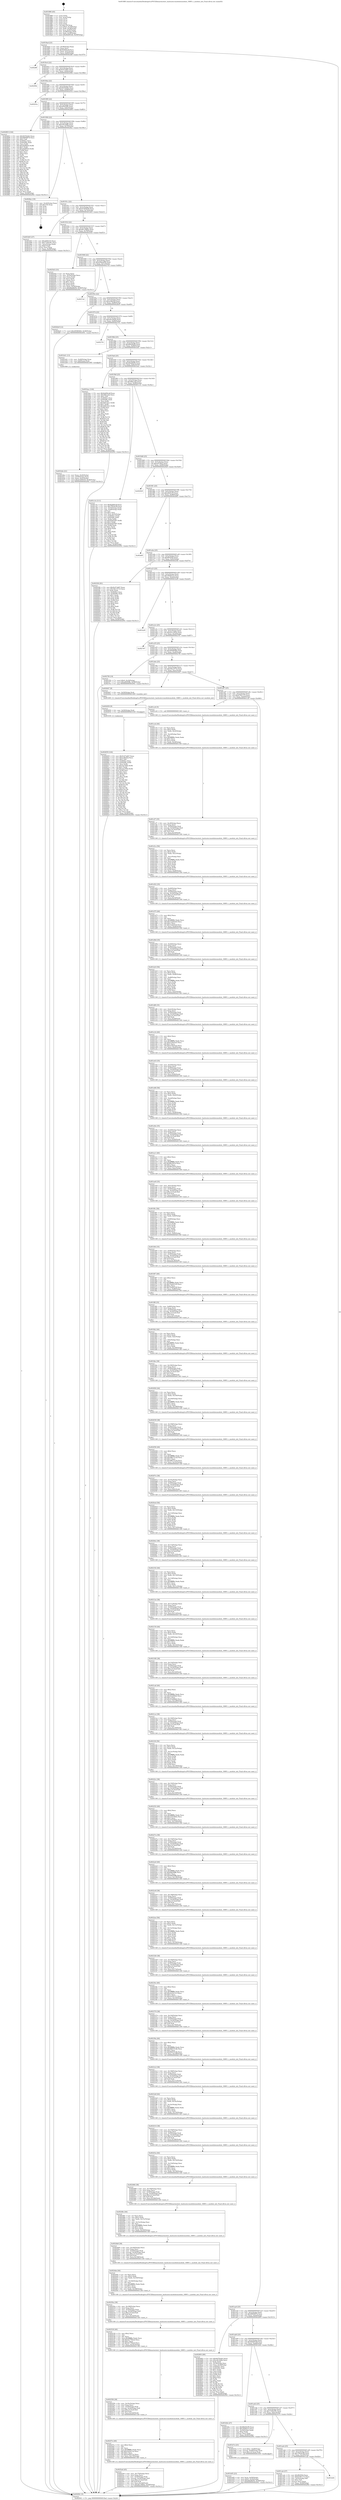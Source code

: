 digraph "0x401880" {
  label = "0x401880 (/mnt/c/Users/mathe/Desktop/tcc/POCII/binaries/extr_hashcatsrcmodulesmodule_16801.c_module_init_Final-ollvm.out::main(0))"
  labelloc = "t"
  node[shape=record]

  Entry [label="",width=0.3,height=0.3,shape=circle,fillcolor=black,style=filled]
  "0x4018ad" [label="{
     0x4018ad [23]\l
     | [instrs]\l
     &nbsp;&nbsp;0x4018ad \<+3\>: mov -0x58(%rbp),%eax\l
     &nbsp;&nbsp;0x4018b0 \<+2\>: mov %eax,%ecx\l
     &nbsp;&nbsp;0x4018b2 \<+6\>: sub $0x8a60bcbf,%ecx\l
     &nbsp;&nbsp;0x4018b8 \<+3\>: mov %eax,-0x5c(%rbp)\l
     &nbsp;&nbsp;0x4018bb \<+3\>: mov %ecx,-0x60(%rbp)\l
     &nbsp;&nbsp;0x4018be \<+6\>: je 00000000004028ff \<main+0x107f\>\l
  }"]
  "0x4028ff" [label="{
     0x4028ff\l
  }", style=dashed]
  "0x4018c4" [label="{
     0x4018c4 [22]\l
     | [instrs]\l
     &nbsp;&nbsp;0x4018c4 \<+5\>: jmp 00000000004018c9 \<main+0x49\>\l
     &nbsp;&nbsp;0x4018c9 \<+3\>: mov -0x5c(%rbp),%eax\l
     &nbsp;&nbsp;0x4018cc \<+5\>: sub $0x9c47a8d7,%eax\l
     &nbsp;&nbsp;0x4018d1 \<+3\>: mov %eax,-0x64(%rbp)\l
     &nbsp;&nbsp;0x4018d4 \<+6\>: je 000000000040290b \<main+0x108b\>\l
  }"]
  Exit [label="",width=0.3,height=0.3,shape=circle,fillcolor=black,style=filled,peripheries=2]
  "0x40290b" [label="{
     0x40290b\l
  }", style=dashed]
  "0x4018da" [label="{
     0x4018da [22]\l
     | [instrs]\l
     &nbsp;&nbsp;0x4018da \<+5\>: jmp 00000000004018df \<main+0x5f\>\l
     &nbsp;&nbsp;0x4018df \<+3\>: mov -0x5c(%rbp),%eax\l
     &nbsp;&nbsp;0x4018e2 \<+5\>: sub $0x9d7f2d42,%eax\l
     &nbsp;&nbsp;0x4018e7 \<+3\>: mov %eax,-0x68(%rbp)\l
     &nbsp;&nbsp;0x4018ea \<+6\>: je 000000000040293a \<main+0x10ba\>\l
  }"]
  "0x402659" [label="{
     0x402659 [144]\l
     | [instrs]\l
     &nbsp;&nbsp;0x402659 \<+5\>: mov $0x9c47a8d7,%eax\l
     &nbsp;&nbsp;0x40265e \<+5\>: mov $0xecffa02d,%ecx\l
     &nbsp;&nbsp;0x402663 \<+2\>: mov $0x1,%dl\l
     &nbsp;&nbsp;0x402665 \<+7\>: mov 0x4050cc,%esi\l
     &nbsp;&nbsp;0x40266c \<+8\>: mov 0x40508c,%r8d\l
     &nbsp;&nbsp;0x402674 \<+3\>: mov %esi,%r9d\l
     &nbsp;&nbsp;0x402677 \<+7\>: sub $0xcba7692,%r9d\l
     &nbsp;&nbsp;0x40267e \<+4\>: sub $0x1,%r9d\l
     &nbsp;&nbsp;0x402682 \<+7\>: add $0xcba7692,%r9d\l
     &nbsp;&nbsp;0x402689 \<+4\>: imul %r9d,%esi\l
     &nbsp;&nbsp;0x40268d \<+3\>: and $0x1,%esi\l
     &nbsp;&nbsp;0x402690 \<+3\>: cmp $0x0,%esi\l
     &nbsp;&nbsp;0x402693 \<+4\>: sete %r10b\l
     &nbsp;&nbsp;0x402697 \<+4\>: cmp $0xa,%r8d\l
     &nbsp;&nbsp;0x40269b \<+4\>: setl %r11b\l
     &nbsp;&nbsp;0x40269f \<+3\>: mov %r10b,%bl\l
     &nbsp;&nbsp;0x4026a2 \<+3\>: xor $0xff,%bl\l
     &nbsp;&nbsp;0x4026a5 \<+3\>: mov %r11b,%r14b\l
     &nbsp;&nbsp;0x4026a8 \<+4\>: xor $0xff,%r14b\l
     &nbsp;&nbsp;0x4026ac \<+3\>: xor $0x0,%dl\l
     &nbsp;&nbsp;0x4026af \<+3\>: mov %bl,%r15b\l
     &nbsp;&nbsp;0x4026b2 \<+4\>: and $0x0,%r15b\l
     &nbsp;&nbsp;0x4026b6 \<+3\>: and %dl,%r10b\l
     &nbsp;&nbsp;0x4026b9 \<+3\>: mov %r14b,%r12b\l
     &nbsp;&nbsp;0x4026bc \<+4\>: and $0x0,%r12b\l
     &nbsp;&nbsp;0x4026c0 \<+3\>: and %dl,%r11b\l
     &nbsp;&nbsp;0x4026c3 \<+3\>: or %r10b,%r15b\l
     &nbsp;&nbsp;0x4026c6 \<+3\>: or %r11b,%r12b\l
     &nbsp;&nbsp;0x4026c9 \<+3\>: xor %r12b,%r15b\l
     &nbsp;&nbsp;0x4026cc \<+3\>: or %r14b,%bl\l
     &nbsp;&nbsp;0x4026cf \<+3\>: xor $0xff,%bl\l
     &nbsp;&nbsp;0x4026d2 \<+3\>: or $0x0,%dl\l
     &nbsp;&nbsp;0x4026d5 \<+2\>: and %dl,%bl\l
     &nbsp;&nbsp;0x4026d7 \<+3\>: or %bl,%r15b\l
     &nbsp;&nbsp;0x4026da \<+4\>: test $0x1,%r15b\l
     &nbsp;&nbsp;0x4026de \<+3\>: cmovne %ecx,%eax\l
     &nbsp;&nbsp;0x4026e1 \<+3\>: mov %eax,-0x58(%rbp)\l
     &nbsp;&nbsp;0x4026e4 \<+5\>: jmp 0000000000402941 \<main+0x10c1\>\l
  }"]
  "0x40293a" [label="{
     0x40293a\l
  }", style=dashed]
  "0x4018f0" [label="{
     0x4018f0 [22]\l
     | [instrs]\l
     &nbsp;&nbsp;0x4018f0 \<+5\>: jmp 00000000004018f5 \<main+0x75\>\l
     &nbsp;&nbsp;0x4018f5 \<+3\>: mov -0x5c(%rbp),%eax\l
     &nbsp;&nbsp;0x4018f8 \<+5\>: sub $0xa6045ffe,%eax\l
     &nbsp;&nbsp;0x4018fd \<+3\>: mov %eax,-0x6c(%rbp)\l
     &nbsp;&nbsp;0x401900 \<+6\>: je 0000000000402803 \<main+0xf83\>\l
  }"]
  "0x402650" [label="{
     0x402650 [9]\l
     | [instrs]\l
     &nbsp;&nbsp;0x402650 \<+4\>: mov -0x50(%rbp),%rdi\l
     &nbsp;&nbsp;0x402654 \<+5\>: call 0000000000401030 \<free@plt\>\l
     | [calls]\l
     &nbsp;&nbsp;0x401030 \{1\} (unknown)\l
  }"]
  "0x402803" [label="{
     0x402803 [144]\l
     | [instrs]\l
     &nbsp;&nbsp;0x402803 \<+5\>: mov $0x9d7f2d42,%eax\l
     &nbsp;&nbsp;0x402808 \<+5\>: mov $0x68f56874,%ecx\l
     &nbsp;&nbsp;0x40280d \<+2\>: mov $0x1,%dl\l
     &nbsp;&nbsp;0x40280f \<+7\>: mov 0x4050cc,%esi\l
     &nbsp;&nbsp;0x402816 \<+7\>: mov 0x40508c,%edi\l
     &nbsp;&nbsp;0x40281d \<+3\>: mov %esi,%r8d\l
     &nbsp;&nbsp;0x402820 \<+7\>: add $0xefa660e5,%r8d\l
     &nbsp;&nbsp;0x402827 \<+4\>: sub $0x1,%r8d\l
     &nbsp;&nbsp;0x40282b \<+7\>: sub $0xefa660e5,%r8d\l
     &nbsp;&nbsp;0x402832 \<+4\>: imul %r8d,%esi\l
     &nbsp;&nbsp;0x402836 \<+3\>: and $0x1,%esi\l
     &nbsp;&nbsp;0x402839 \<+3\>: cmp $0x0,%esi\l
     &nbsp;&nbsp;0x40283c \<+4\>: sete %r9b\l
     &nbsp;&nbsp;0x402840 \<+3\>: cmp $0xa,%edi\l
     &nbsp;&nbsp;0x402843 \<+4\>: setl %r10b\l
     &nbsp;&nbsp;0x402847 \<+3\>: mov %r9b,%r11b\l
     &nbsp;&nbsp;0x40284a \<+4\>: xor $0xff,%r11b\l
     &nbsp;&nbsp;0x40284e \<+3\>: mov %r10b,%bl\l
     &nbsp;&nbsp;0x402851 \<+3\>: xor $0xff,%bl\l
     &nbsp;&nbsp;0x402854 \<+3\>: xor $0x0,%dl\l
     &nbsp;&nbsp;0x402857 \<+3\>: mov %r11b,%r14b\l
     &nbsp;&nbsp;0x40285a \<+4\>: and $0x0,%r14b\l
     &nbsp;&nbsp;0x40285e \<+3\>: and %dl,%r9b\l
     &nbsp;&nbsp;0x402861 \<+3\>: mov %bl,%r15b\l
     &nbsp;&nbsp;0x402864 \<+4\>: and $0x0,%r15b\l
     &nbsp;&nbsp;0x402868 \<+3\>: and %dl,%r10b\l
     &nbsp;&nbsp;0x40286b \<+3\>: or %r9b,%r14b\l
     &nbsp;&nbsp;0x40286e \<+3\>: or %r10b,%r15b\l
     &nbsp;&nbsp;0x402871 \<+3\>: xor %r15b,%r14b\l
     &nbsp;&nbsp;0x402874 \<+3\>: or %bl,%r11b\l
     &nbsp;&nbsp;0x402877 \<+4\>: xor $0xff,%r11b\l
     &nbsp;&nbsp;0x40287b \<+3\>: or $0x0,%dl\l
     &nbsp;&nbsp;0x40287e \<+3\>: and %dl,%r11b\l
     &nbsp;&nbsp;0x402881 \<+3\>: or %r11b,%r14b\l
     &nbsp;&nbsp;0x402884 \<+4\>: test $0x1,%r14b\l
     &nbsp;&nbsp;0x402888 \<+3\>: cmovne %ecx,%eax\l
     &nbsp;&nbsp;0x40288b \<+3\>: mov %eax,-0x58(%rbp)\l
     &nbsp;&nbsp;0x40288e \<+5\>: jmp 0000000000402941 \<main+0x10c1\>\l
  }"]
  "0x401906" [label="{
     0x401906 [22]\l
     | [instrs]\l
     &nbsp;&nbsp;0x401906 \<+5\>: jmp 000000000040190b \<main+0x8b\>\l
     &nbsp;&nbsp;0x40190b \<+3\>: mov -0x5c(%rbp),%eax\l
     &nbsp;&nbsp;0x40190e \<+5\>: sub $0xc823e8fa,%eax\l
     &nbsp;&nbsp;0x401913 \<+3\>: mov %eax,-0x70(%rbp)\l
     &nbsp;&nbsp;0x401916 \<+6\>: je 00000000004028ec \<main+0x106c\>\l
  }"]
  "0x4025a6" [label="{
     0x4025a6 [45]\l
     | [instrs]\l
     &nbsp;&nbsp;0x4025a6 \<+6\>: mov -0x170(%rbp),%ecx\l
     &nbsp;&nbsp;0x4025ac \<+3\>: imul %eax,%ecx\l
     &nbsp;&nbsp;0x4025af \<+4\>: mov -0x50(%rbp),%rdi\l
     &nbsp;&nbsp;0x4025b3 \<+4\>: movslq -0x54(%rbp),%r8\l
     &nbsp;&nbsp;0x4025b7 \<+7\>: imul $0x1c0,%r8,%r8\l
     &nbsp;&nbsp;0x4025be \<+3\>: add %r8,%rdi\l
     &nbsp;&nbsp;0x4025c1 \<+6\>: mov %ecx,0x1b8(%rdi)\l
     &nbsp;&nbsp;0x4025c7 \<+7\>: movl $0xdb139b0a,-0x58(%rbp)\l
     &nbsp;&nbsp;0x4025ce \<+5\>: jmp 0000000000402941 \<main+0x10c1\>\l
  }"]
  "0x4028ec" [label="{
     0x4028ec [19]\l
     | [instrs]\l
     &nbsp;&nbsp;0x4028ec \<+3\>: mov -0x24(%rbp),%eax\l
     &nbsp;&nbsp;0x4028ef \<+7\>: add $0x150,%rsp\l
     &nbsp;&nbsp;0x4028f6 \<+1\>: pop %rbx\l
     &nbsp;&nbsp;0x4028f7 \<+2\>: pop %r12\l
     &nbsp;&nbsp;0x4028f9 \<+2\>: pop %r14\l
     &nbsp;&nbsp;0x4028fb \<+2\>: pop %r15\l
     &nbsp;&nbsp;0x4028fd \<+1\>: pop %rbp\l
     &nbsp;&nbsp;0x4028fe \<+1\>: ret\l
  }"]
  "0x40191c" [label="{
     0x40191c [22]\l
     | [instrs]\l
     &nbsp;&nbsp;0x40191c \<+5\>: jmp 0000000000401921 \<main+0xa1\>\l
     &nbsp;&nbsp;0x401921 \<+3\>: mov -0x5c(%rbp),%eax\l
     &nbsp;&nbsp;0x401924 \<+5\>: sub $0xd1405039,%eax\l
     &nbsp;&nbsp;0x401929 \<+3\>: mov %eax,-0x74(%rbp)\l
     &nbsp;&nbsp;0x40192c \<+6\>: je 0000000000401b63 \<main+0x2e3\>\l
  }"]
  "0x40257e" [label="{
     0x40257e [40]\l
     | [instrs]\l
     &nbsp;&nbsp;0x40257e \<+5\>: mov $0x2,%ecx\l
     &nbsp;&nbsp;0x402583 \<+1\>: cltd\l
     &nbsp;&nbsp;0x402584 \<+2\>: idiv %ecx\l
     &nbsp;&nbsp;0x402586 \<+6\>: imul $0xfffffffe,%edx,%ecx\l
     &nbsp;&nbsp;0x40258c \<+6\>: add $0x2c62b13a,%ecx\l
     &nbsp;&nbsp;0x402592 \<+3\>: add $0x1,%ecx\l
     &nbsp;&nbsp;0x402595 \<+6\>: sub $0x2c62b13a,%ecx\l
     &nbsp;&nbsp;0x40259b \<+6\>: mov %ecx,-0x170(%rbp)\l
     &nbsp;&nbsp;0x4025a1 \<+5\>: call 0000000000401160 \<next_i\>\l
     | [calls]\l
     &nbsp;&nbsp;0x401160 \{1\} (/mnt/c/Users/mathe/Desktop/tcc/POCII/binaries/extr_hashcatsrcmodulesmodule_16801.c_module_init_Final-ollvm.out::next_i)\l
  }"]
  "0x401b63" [label="{
     0x401b63 [27]\l
     | [instrs]\l
     &nbsp;&nbsp;0x401b63 \<+5\>: mov $0xd405c53,%eax\l
     &nbsp;&nbsp;0x401b68 \<+5\>: mov $0x71f5b391,%ecx\l
     &nbsp;&nbsp;0x401b6d \<+3\>: mov -0x2c(%rbp),%edx\l
     &nbsp;&nbsp;0x401b70 \<+3\>: cmp $0x0,%edx\l
     &nbsp;&nbsp;0x401b73 \<+3\>: cmove %ecx,%eax\l
     &nbsp;&nbsp;0x401b76 \<+3\>: mov %eax,-0x58(%rbp)\l
     &nbsp;&nbsp;0x401b79 \<+5\>: jmp 0000000000402941 \<main+0x10c1\>\l
  }"]
  "0x401932" [label="{
     0x401932 [22]\l
     | [instrs]\l
     &nbsp;&nbsp;0x401932 \<+5\>: jmp 0000000000401937 \<main+0xb7\>\l
     &nbsp;&nbsp;0x401937 \<+3\>: mov -0x5c(%rbp),%eax\l
     &nbsp;&nbsp;0x40193a \<+5\>: sub $0xdb139b0a,%eax\l
     &nbsp;&nbsp;0x40193f \<+3\>: mov %eax,-0x78(%rbp)\l
     &nbsp;&nbsp;0x401942 \<+6\>: je 00000000004025d3 \<main+0xd53\>\l
  }"]
  "0x402558" [label="{
     0x402558 [38]\l
     | [instrs]\l
     &nbsp;&nbsp;0x402558 \<+6\>: mov -0x16c(%rbp),%ecx\l
     &nbsp;&nbsp;0x40255e \<+3\>: imul %eax,%ecx\l
     &nbsp;&nbsp;0x402561 \<+4\>: mov -0x50(%rbp),%rdi\l
     &nbsp;&nbsp;0x402565 \<+4\>: movslq -0x54(%rbp),%r8\l
     &nbsp;&nbsp;0x402569 \<+7\>: imul $0x1c0,%r8,%r8\l
     &nbsp;&nbsp;0x402570 \<+3\>: add %r8,%rdi\l
     &nbsp;&nbsp;0x402573 \<+6\>: mov %ecx,0x1b4(%rdi)\l
     &nbsp;&nbsp;0x402579 \<+5\>: call 0000000000401160 \<next_i\>\l
     | [calls]\l
     &nbsp;&nbsp;0x401160 \{1\} (/mnt/c/Users/mathe/Desktop/tcc/POCII/binaries/extr_hashcatsrcmodulesmodule_16801.c_module_init_Final-ollvm.out::next_i)\l
  }"]
  "0x4025d3" [label="{
     0x4025d3 [33]\l
     | [instrs]\l
     &nbsp;&nbsp;0x4025d3 \<+2\>: xor %eax,%eax\l
     &nbsp;&nbsp;0x4025d5 \<+3\>: mov -0x54(%rbp),%ecx\l
     &nbsp;&nbsp;0x4025d8 \<+2\>: mov %eax,%edx\l
     &nbsp;&nbsp;0x4025da \<+2\>: sub %ecx,%edx\l
     &nbsp;&nbsp;0x4025dc \<+2\>: mov %eax,%ecx\l
     &nbsp;&nbsp;0x4025de \<+3\>: sub $0x1,%ecx\l
     &nbsp;&nbsp;0x4025e1 \<+2\>: add %ecx,%edx\l
     &nbsp;&nbsp;0x4025e3 \<+2\>: sub %edx,%eax\l
     &nbsp;&nbsp;0x4025e5 \<+3\>: mov %eax,-0x54(%rbp)\l
     &nbsp;&nbsp;0x4025e8 \<+7\>: movl $0xfdbd8d56,-0x58(%rbp)\l
     &nbsp;&nbsp;0x4025ef \<+5\>: jmp 0000000000402941 \<main+0x10c1\>\l
  }"]
  "0x401948" [label="{
     0x401948 [22]\l
     | [instrs]\l
     &nbsp;&nbsp;0x401948 \<+5\>: jmp 000000000040194d \<main+0xcd\>\l
     &nbsp;&nbsp;0x40194d \<+3\>: mov -0x5c(%rbp),%eax\l
     &nbsp;&nbsp;0x401950 \<+5\>: sub $0xe0bba208,%eax\l
     &nbsp;&nbsp;0x401955 \<+3\>: mov %eax,-0x7c(%rbp)\l
     &nbsp;&nbsp;0x401958 \<+6\>: je 00000000004027e4 \<main+0xf64\>\l
  }"]
  "0x402530" [label="{
     0x402530 [40]\l
     | [instrs]\l
     &nbsp;&nbsp;0x402530 \<+5\>: mov $0x2,%ecx\l
     &nbsp;&nbsp;0x402535 \<+1\>: cltd\l
     &nbsp;&nbsp;0x402536 \<+2\>: idiv %ecx\l
     &nbsp;&nbsp;0x402538 \<+6\>: imul $0xfffffffe,%edx,%ecx\l
     &nbsp;&nbsp;0x40253e \<+6\>: add $0x4e7782ed,%ecx\l
     &nbsp;&nbsp;0x402544 \<+3\>: add $0x1,%ecx\l
     &nbsp;&nbsp;0x402547 \<+6\>: sub $0x4e7782ed,%ecx\l
     &nbsp;&nbsp;0x40254d \<+6\>: mov %ecx,-0x16c(%rbp)\l
     &nbsp;&nbsp;0x402553 \<+5\>: call 0000000000401160 \<next_i\>\l
     | [calls]\l
     &nbsp;&nbsp;0x401160 \{1\} (/mnt/c/Users/mathe/Desktop/tcc/POCII/binaries/extr_hashcatsrcmodulesmodule_16801.c_module_init_Final-ollvm.out::next_i)\l
  }"]
  "0x4027e4" [label="{
     0x4027e4\l
  }", style=dashed]
  "0x40195e" [label="{
     0x40195e [22]\l
     | [instrs]\l
     &nbsp;&nbsp;0x40195e \<+5\>: jmp 0000000000401963 \<main+0xe3\>\l
     &nbsp;&nbsp;0x401963 \<+3\>: mov -0x5c(%rbp),%eax\l
     &nbsp;&nbsp;0x401966 \<+5\>: sub $0xecffa02d,%eax\l
     &nbsp;&nbsp;0x40196b \<+3\>: mov %eax,-0x80(%rbp)\l
     &nbsp;&nbsp;0x40196e \<+6\>: je 00000000004026e9 \<main+0xe69\>\l
  }"]
  "0x40250a" [label="{
     0x40250a [38]\l
     | [instrs]\l
     &nbsp;&nbsp;0x40250a \<+6\>: mov -0x168(%rbp),%ecx\l
     &nbsp;&nbsp;0x402510 \<+3\>: imul %eax,%ecx\l
     &nbsp;&nbsp;0x402513 \<+4\>: mov -0x50(%rbp),%rdi\l
     &nbsp;&nbsp;0x402517 \<+4\>: movslq -0x54(%rbp),%r8\l
     &nbsp;&nbsp;0x40251b \<+7\>: imul $0x1c0,%r8,%r8\l
     &nbsp;&nbsp;0x402522 \<+3\>: add %r8,%rdi\l
     &nbsp;&nbsp;0x402525 \<+6\>: mov %ecx,0x1b0(%rdi)\l
     &nbsp;&nbsp;0x40252b \<+5\>: call 0000000000401160 \<next_i\>\l
     | [calls]\l
     &nbsp;&nbsp;0x401160 \{1\} (/mnt/c/Users/mathe/Desktop/tcc/POCII/binaries/extr_hashcatsrcmodulesmodule_16801.c_module_init_Final-ollvm.out::next_i)\l
  }"]
  "0x4026e9" [label="{
     0x4026e9 [12]\l
     | [instrs]\l
     &nbsp;&nbsp;0x4026e9 \<+7\>: movl $0x49580464,-0x58(%rbp)\l
     &nbsp;&nbsp;0x4026f0 \<+5\>: jmp 0000000000402941 \<main+0x10c1\>\l
  }"]
  "0x401974" [label="{
     0x401974 [25]\l
     | [instrs]\l
     &nbsp;&nbsp;0x401974 \<+5\>: jmp 0000000000401979 \<main+0xf9\>\l
     &nbsp;&nbsp;0x401979 \<+3\>: mov -0x5c(%rbp),%eax\l
     &nbsp;&nbsp;0x40197c \<+5\>: sub $0xedcc9edd,%eax\l
     &nbsp;&nbsp;0x401981 \<+6\>: mov %eax,-0x84(%rbp)\l
     &nbsp;&nbsp;0x401987 \<+6\>: je 0000000000402701 \<main+0xe81\>\l
  }"]
  "0x4024de" [label="{
     0x4024de [44]\l
     | [instrs]\l
     &nbsp;&nbsp;0x4024de \<+2\>: xor %ecx,%ecx\l
     &nbsp;&nbsp;0x4024e0 \<+5\>: mov $0x2,%edx\l
     &nbsp;&nbsp;0x4024e5 \<+6\>: mov %edx,-0x164(%rbp)\l
     &nbsp;&nbsp;0x4024eb \<+1\>: cltd\l
     &nbsp;&nbsp;0x4024ec \<+6\>: mov -0x164(%rbp),%esi\l
     &nbsp;&nbsp;0x4024f2 \<+2\>: idiv %esi\l
     &nbsp;&nbsp;0x4024f4 \<+6\>: imul $0xfffffffe,%edx,%edx\l
     &nbsp;&nbsp;0x4024fa \<+3\>: sub $0x1,%ecx\l
     &nbsp;&nbsp;0x4024fd \<+2\>: sub %ecx,%edx\l
     &nbsp;&nbsp;0x4024ff \<+6\>: mov %edx,-0x168(%rbp)\l
     &nbsp;&nbsp;0x402505 \<+5\>: call 0000000000401160 \<next_i\>\l
     | [calls]\l
     &nbsp;&nbsp;0x401160 \{1\} (/mnt/c/Users/mathe/Desktop/tcc/POCII/binaries/extr_hashcatsrcmodulesmodule_16801.c_module_init_Final-ollvm.out::next_i)\l
  }"]
  "0x402701" [label="{
     0x402701\l
  }", style=dashed]
  "0x40198d" [label="{
     0x40198d [25]\l
     | [instrs]\l
     &nbsp;&nbsp;0x40198d \<+5\>: jmp 0000000000401992 \<main+0x112\>\l
     &nbsp;&nbsp;0x401992 \<+3\>: mov -0x5c(%rbp),%eax\l
     &nbsp;&nbsp;0x401995 \<+5\>: sub $0xf6628a99,%eax\l
     &nbsp;&nbsp;0x40199a \<+6\>: mov %eax,-0x88(%rbp)\l
     &nbsp;&nbsp;0x4019a0 \<+6\>: je 0000000000401b41 \<main+0x2c1\>\l
  }"]
  "0x4024b8" [label="{
     0x4024b8 [38]\l
     | [instrs]\l
     &nbsp;&nbsp;0x4024b8 \<+6\>: mov -0x160(%rbp),%ecx\l
     &nbsp;&nbsp;0x4024be \<+3\>: imul %eax,%ecx\l
     &nbsp;&nbsp;0x4024c1 \<+4\>: mov -0x50(%rbp),%rdi\l
     &nbsp;&nbsp;0x4024c5 \<+4\>: movslq -0x54(%rbp),%r8\l
     &nbsp;&nbsp;0x4024c9 \<+7\>: imul $0x1c0,%r8,%r8\l
     &nbsp;&nbsp;0x4024d0 \<+3\>: add %r8,%rdi\l
     &nbsp;&nbsp;0x4024d3 \<+6\>: mov %ecx,0x198(%rdi)\l
     &nbsp;&nbsp;0x4024d9 \<+5\>: call 0000000000401160 \<next_i\>\l
     | [calls]\l
     &nbsp;&nbsp;0x401160 \{1\} (/mnt/c/Users/mathe/Desktop/tcc/POCII/binaries/extr_hashcatsrcmodulesmodule_16801.c_module_init_Final-ollvm.out::next_i)\l
  }"]
  "0x401b41" [label="{
     0x401b41 [13]\l
     | [instrs]\l
     &nbsp;&nbsp;0x401b41 \<+4\>: mov -0x40(%rbp),%rax\l
     &nbsp;&nbsp;0x401b45 \<+4\>: mov 0x8(%rax),%rdi\l
     &nbsp;&nbsp;0x401b49 \<+5\>: call 0000000000401060 \<atoi@plt\>\l
     | [calls]\l
     &nbsp;&nbsp;0x401060 \{1\} (unknown)\l
  }"]
  "0x4019a6" [label="{
     0x4019a6 [25]\l
     | [instrs]\l
     &nbsp;&nbsp;0x4019a6 \<+5\>: jmp 00000000004019ab \<main+0x12b\>\l
     &nbsp;&nbsp;0x4019ab \<+3\>: mov -0x5c(%rbp),%eax\l
     &nbsp;&nbsp;0x4019ae \<+5\>: sub $0xfdbd8d56,%eax\l
     &nbsp;&nbsp;0x4019b3 \<+6\>: mov %eax,-0x8c(%rbp)\l
     &nbsp;&nbsp;0x4019b9 \<+6\>: je 0000000000401bac \<main+0x32c\>\l
  }"]
  "0x40248c" [label="{
     0x40248c [44]\l
     | [instrs]\l
     &nbsp;&nbsp;0x40248c \<+2\>: xor %ecx,%ecx\l
     &nbsp;&nbsp;0x40248e \<+5\>: mov $0x2,%edx\l
     &nbsp;&nbsp;0x402493 \<+6\>: mov %edx,-0x15c(%rbp)\l
     &nbsp;&nbsp;0x402499 \<+1\>: cltd\l
     &nbsp;&nbsp;0x40249a \<+6\>: mov -0x15c(%rbp),%esi\l
     &nbsp;&nbsp;0x4024a0 \<+2\>: idiv %esi\l
     &nbsp;&nbsp;0x4024a2 \<+6\>: imul $0xfffffffe,%edx,%edx\l
     &nbsp;&nbsp;0x4024a8 \<+3\>: sub $0x1,%ecx\l
     &nbsp;&nbsp;0x4024ab \<+2\>: sub %ecx,%edx\l
     &nbsp;&nbsp;0x4024ad \<+6\>: mov %edx,-0x160(%rbp)\l
     &nbsp;&nbsp;0x4024b3 \<+5\>: call 0000000000401160 \<next_i\>\l
     | [calls]\l
     &nbsp;&nbsp;0x401160 \{1\} (/mnt/c/Users/mathe/Desktop/tcc/POCII/binaries/extr_hashcatsrcmodulesmodule_16801.c_module_init_Final-ollvm.out::next_i)\l
  }"]
  "0x401bac" [label="{
     0x401bac [144]\l
     | [instrs]\l
     &nbsp;&nbsp;0x401bac \<+5\>: mov $0x8a60bcbf,%eax\l
     &nbsp;&nbsp;0x401bb1 \<+5\>: mov $0x46bced2,%ecx\l
     &nbsp;&nbsp;0x401bb6 \<+2\>: mov $0x1,%dl\l
     &nbsp;&nbsp;0x401bb8 \<+7\>: mov 0x4050cc,%esi\l
     &nbsp;&nbsp;0x401bbf \<+7\>: mov 0x40508c,%edi\l
     &nbsp;&nbsp;0x401bc6 \<+3\>: mov %esi,%r8d\l
     &nbsp;&nbsp;0x401bc9 \<+7\>: sub $0x4df12dc1,%r8d\l
     &nbsp;&nbsp;0x401bd0 \<+4\>: sub $0x1,%r8d\l
     &nbsp;&nbsp;0x401bd4 \<+7\>: add $0x4df12dc1,%r8d\l
     &nbsp;&nbsp;0x401bdb \<+4\>: imul %r8d,%esi\l
     &nbsp;&nbsp;0x401bdf \<+3\>: and $0x1,%esi\l
     &nbsp;&nbsp;0x401be2 \<+3\>: cmp $0x0,%esi\l
     &nbsp;&nbsp;0x401be5 \<+4\>: sete %r9b\l
     &nbsp;&nbsp;0x401be9 \<+3\>: cmp $0xa,%edi\l
     &nbsp;&nbsp;0x401bec \<+4\>: setl %r10b\l
     &nbsp;&nbsp;0x401bf0 \<+3\>: mov %r9b,%r11b\l
     &nbsp;&nbsp;0x401bf3 \<+4\>: xor $0xff,%r11b\l
     &nbsp;&nbsp;0x401bf7 \<+3\>: mov %r10b,%bl\l
     &nbsp;&nbsp;0x401bfa \<+3\>: xor $0xff,%bl\l
     &nbsp;&nbsp;0x401bfd \<+3\>: xor $0x1,%dl\l
     &nbsp;&nbsp;0x401c00 \<+3\>: mov %r11b,%r14b\l
     &nbsp;&nbsp;0x401c03 \<+4\>: and $0xff,%r14b\l
     &nbsp;&nbsp;0x401c07 \<+3\>: and %dl,%r9b\l
     &nbsp;&nbsp;0x401c0a \<+3\>: mov %bl,%r15b\l
     &nbsp;&nbsp;0x401c0d \<+4\>: and $0xff,%r15b\l
     &nbsp;&nbsp;0x401c11 \<+3\>: and %dl,%r10b\l
     &nbsp;&nbsp;0x401c14 \<+3\>: or %r9b,%r14b\l
     &nbsp;&nbsp;0x401c17 \<+3\>: or %r10b,%r15b\l
     &nbsp;&nbsp;0x401c1a \<+3\>: xor %r15b,%r14b\l
     &nbsp;&nbsp;0x401c1d \<+3\>: or %bl,%r11b\l
     &nbsp;&nbsp;0x401c20 \<+4\>: xor $0xff,%r11b\l
     &nbsp;&nbsp;0x401c24 \<+3\>: or $0x1,%dl\l
     &nbsp;&nbsp;0x401c27 \<+3\>: and %dl,%r11b\l
     &nbsp;&nbsp;0x401c2a \<+3\>: or %r11b,%r14b\l
     &nbsp;&nbsp;0x401c2d \<+4\>: test $0x1,%r14b\l
     &nbsp;&nbsp;0x401c31 \<+3\>: cmovne %ecx,%eax\l
     &nbsp;&nbsp;0x401c34 \<+3\>: mov %eax,-0x58(%rbp)\l
     &nbsp;&nbsp;0x401c37 \<+5\>: jmp 0000000000402941 \<main+0x10c1\>\l
  }"]
  "0x4019bf" [label="{
     0x4019bf [25]\l
     | [instrs]\l
     &nbsp;&nbsp;0x4019bf \<+5\>: jmp 00000000004019c4 \<main+0x144\>\l
     &nbsp;&nbsp;0x4019c4 \<+3\>: mov -0x5c(%rbp),%eax\l
     &nbsp;&nbsp;0x4019c7 \<+5\>: sub $0x46bced2,%eax\l
     &nbsp;&nbsp;0x4019cc \<+6\>: mov %eax,-0x90(%rbp)\l
     &nbsp;&nbsp;0x4019d2 \<+6\>: je 0000000000401c3c \<main+0x3bc\>\l
  }"]
  "0x402466" [label="{
     0x402466 [38]\l
     | [instrs]\l
     &nbsp;&nbsp;0x402466 \<+6\>: mov -0x158(%rbp),%ecx\l
     &nbsp;&nbsp;0x40246c \<+3\>: imul %eax,%ecx\l
     &nbsp;&nbsp;0x40246f \<+4\>: mov -0x50(%rbp),%rdi\l
     &nbsp;&nbsp;0x402473 \<+4\>: movslq -0x54(%rbp),%r8\l
     &nbsp;&nbsp;0x402477 \<+7\>: imul $0x1c0,%r8,%r8\l
     &nbsp;&nbsp;0x40247e \<+3\>: add %r8,%rdi\l
     &nbsp;&nbsp;0x402481 \<+6\>: mov %ecx,0x184(%rdi)\l
     &nbsp;&nbsp;0x402487 \<+5\>: call 0000000000401160 \<next_i\>\l
     | [calls]\l
     &nbsp;&nbsp;0x401160 \{1\} (/mnt/c/Users/mathe/Desktop/tcc/POCII/binaries/extr_hashcatsrcmodulesmodule_16801.c_module_init_Final-ollvm.out::next_i)\l
  }"]
  "0x401c3c" [label="{
     0x401c3c [111]\l
     | [instrs]\l
     &nbsp;&nbsp;0x401c3c \<+5\>: mov $0x8a60bcbf,%eax\l
     &nbsp;&nbsp;0x401c41 \<+5\>: mov $0x7f05dc08,%ecx\l
     &nbsp;&nbsp;0x401c46 \<+3\>: mov -0x54(%rbp),%edx\l
     &nbsp;&nbsp;0x401c49 \<+3\>: cmp -0x48(%rbp),%edx\l
     &nbsp;&nbsp;0x401c4c \<+4\>: setl %sil\l
     &nbsp;&nbsp;0x401c50 \<+4\>: and $0x1,%sil\l
     &nbsp;&nbsp;0x401c54 \<+4\>: mov %sil,-0x25(%rbp)\l
     &nbsp;&nbsp;0x401c58 \<+7\>: mov 0x4050cc,%edx\l
     &nbsp;&nbsp;0x401c5f \<+7\>: mov 0x40508c,%edi\l
     &nbsp;&nbsp;0x401c66 \<+3\>: mov %edx,%r8d\l
     &nbsp;&nbsp;0x401c69 \<+7\>: sub $0x62bf3587,%r8d\l
     &nbsp;&nbsp;0x401c70 \<+4\>: sub $0x1,%r8d\l
     &nbsp;&nbsp;0x401c74 \<+7\>: add $0x62bf3587,%r8d\l
     &nbsp;&nbsp;0x401c7b \<+4\>: imul %r8d,%edx\l
     &nbsp;&nbsp;0x401c7f \<+3\>: and $0x1,%edx\l
     &nbsp;&nbsp;0x401c82 \<+3\>: cmp $0x0,%edx\l
     &nbsp;&nbsp;0x401c85 \<+4\>: sete %sil\l
     &nbsp;&nbsp;0x401c89 \<+3\>: cmp $0xa,%edi\l
     &nbsp;&nbsp;0x401c8c \<+4\>: setl %r9b\l
     &nbsp;&nbsp;0x401c90 \<+3\>: mov %sil,%r10b\l
     &nbsp;&nbsp;0x401c93 \<+3\>: and %r9b,%r10b\l
     &nbsp;&nbsp;0x401c96 \<+3\>: xor %r9b,%sil\l
     &nbsp;&nbsp;0x401c99 \<+3\>: or %sil,%r10b\l
     &nbsp;&nbsp;0x401c9c \<+4\>: test $0x1,%r10b\l
     &nbsp;&nbsp;0x401ca0 \<+3\>: cmovne %ecx,%eax\l
     &nbsp;&nbsp;0x401ca3 \<+3\>: mov %eax,-0x58(%rbp)\l
     &nbsp;&nbsp;0x401ca6 \<+5\>: jmp 0000000000402941 \<main+0x10c1\>\l
  }"]
  "0x4019d8" [label="{
     0x4019d8 [25]\l
     | [instrs]\l
     &nbsp;&nbsp;0x4019d8 \<+5\>: jmp 00000000004019dd \<main+0x15d\>\l
     &nbsp;&nbsp;0x4019dd \<+3\>: mov -0x5c(%rbp),%eax\l
     &nbsp;&nbsp;0x4019e0 \<+5\>: sub $0xa4758ca,%eax\l
     &nbsp;&nbsp;0x4019e5 \<+6\>: mov %eax,-0x94(%rbp)\l
     &nbsp;&nbsp;0x4019eb \<+6\>: je 0000000000402929 \<main+0x10a9\>\l
  }"]
  "0x40243a" [label="{
     0x40243a [44]\l
     | [instrs]\l
     &nbsp;&nbsp;0x40243a \<+2\>: xor %ecx,%ecx\l
     &nbsp;&nbsp;0x40243c \<+5\>: mov $0x2,%edx\l
     &nbsp;&nbsp;0x402441 \<+6\>: mov %edx,-0x154(%rbp)\l
     &nbsp;&nbsp;0x402447 \<+1\>: cltd\l
     &nbsp;&nbsp;0x402448 \<+6\>: mov -0x154(%rbp),%esi\l
     &nbsp;&nbsp;0x40244e \<+2\>: idiv %esi\l
     &nbsp;&nbsp;0x402450 \<+6\>: imul $0xfffffffe,%edx,%edx\l
     &nbsp;&nbsp;0x402456 \<+3\>: sub $0x1,%ecx\l
     &nbsp;&nbsp;0x402459 \<+2\>: sub %ecx,%edx\l
     &nbsp;&nbsp;0x40245b \<+6\>: mov %edx,-0x158(%rbp)\l
     &nbsp;&nbsp;0x402461 \<+5\>: call 0000000000401160 \<next_i\>\l
     | [calls]\l
     &nbsp;&nbsp;0x401160 \{1\} (/mnt/c/Users/mathe/Desktop/tcc/POCII/binaries/extr_hashcatsrcmodulesmodule_16801.c_module_init_Final-ollvm.out::next_i)\l
  }"]
  "0x402929" [label="{
     0x402929\l
  }", style=dashed]
  "0x4019f1" [label="{
     0x4019f1 [25]\l
     | [instrs]\l
     &nbsp;&nbsp;0x4019f1 \<+5\>: jmp 00000000004019f6 \<main+0x176\>\l
     &nbsp;&nbsp;0x4019f6 \<+3\>: mov -0x5c(%rbp),%eax\l
     &nbsp;&nbsp;0x4019f9 \<+5\>: sub $0xd405c53,%eax\l
     &nbsp;&nbsp;0x4019fe \<+6\>: mov %eax,-0x98(%rbp)\l
     &nbsp;&nbsp;0x401a04 \<+6\>: je 00000000004026f5 \<main+0xe75\>\l
  }"]
  "0x402414" [label="{
     0x402414 [38]\l
     | [instrs]\l
     &nbsp;&nbsp;0x402414 \<+6\>: mov -0x150(%rbp),%ecx\l
     &nbsp;&nbsp;0x40241a \<+3\>: imul %eax,%ecx\l
     &nbsp;&nbsp;0x40241d \<+4\>: mov -0x50(%rbp),%rdi\l
     &nbsp;&nbsp;0x402421 \<+4\>: movslq -0x54(%rbp),%r8\l
     &nbsp;&nbsp;0x402425 \<+7\>: imul $0x1c0,%r8,%r8\l
     &nbsp;&nbsp;0x40242c \<+3\>: add %r8,%rdi\l
     &nbsp;&nbsp;0x40242f \<+6\>: mov %ecx,0x180(%rdi)\l
     &nbsp;&nbsp;0x402435 \<+5\>: call 0000000000401160 \<next_i\>\l
     | [calls]\l
     &nbsp;&nbsp;0x401160 \{1\} (/mnt/c/Users/mathe/Desktop/tcc/POCII/binaries/extr_hashcatsrcmodulesmodule_16801.c_module_init_Final-ollvm.out::next_i)\l
  }"]
  "0x4026f5" [label="{
     0x4026f5\l
  }", style=dashed]
  "0x401a0a" [label="{
     0x401a0a [25]\l
     | [instrs]\l
     &nbsp;&nbsp;0x401a0a \<+5\>: jmp 0000000000401a0f \<main+0x18f\>\l
     &nbsp;&nbsp;0x401a0f \<+3\>: mov -0x5c(%rbp),%eax\l
     &nbsp;&nbsp;0x401a12 \<+5\>: sub $0xf83f30d,%eax\l
     &nbsp;&nbsp;0x401a17 \<+6\>: mov %eax,-0x9c(%rbp)\l
     &nbsp;&nbsp;0x401a1d \<+6\>: je 00000000004025f4 \<main+0xd74\>\l
  }"]
  "0x4023e8" [label="{
     0x4023e8 [44]\l
     | [instrs]\l
     &nbsp;&nbsp;0x4023e8 \<+2\>: xor %ecx,%ecx\l
     &nbsp;&nbsp;0x4023ea \<+5\>: mov $0x2,%edx\l
     &nbsp;&nbsp;0x4023ef \<+6\>: mov %edx,-0x14c(%rbp)\l
     &nbsp;&nbsp;0x4023f5 \<+1\>: cltd\l
     &nbsp;&nbsp;0x4023f6 \<+6\>: mov -0x14c(%rbp),%esi\l
     &nbsp;&nbsp;0x4023fc \<+2\>: idiv %esi\l
     &nbsp;&nbsp;0x4023fe \<+6\>: imul $0xfffffffe,%edx,%edx\l
     &nbsp;&nbsp;0x402404 \<+3\>: sub $0x1,%ecx\l
     &nbsp;&nbsp;0x402407 \<+2\>: sub %ecx,%edx\l
     &nbsp;&nbsp;0x402409 \<+6\>: mov %edx,-0x150(%rbp)\l
     &nbsp;&nbsp;0x40240f \<+5\>: call 0000000000401160 \<next_i\>\l
     | [calls]\l
     &nbsp;&nbsp;0x401160 \{1\} (/mnt/c/Users/mathe/Desktop/tcc/POCII/binaries/extr_hashcatsrcmodulesmodule_16801.c_module_init_Final-ollvm.out::next_i)\l
  }"]
  "0x4025f4" [label="{
     0x4025f4 [83]\l
     | [instrs]\l
     &nbsp;&nbsp;0x4025f4 \<+5\>: mov $0x9c47a8d7,%eax\l
     &nbsp;&nbsp;0x4025f9 \<+5\>: mov $0x59e14715,%ecx\l
     &nbsp;&nbsp;0x4025fe \<+2\>: xor %edx,%edx\l
     &nbsp;&nbsp;0x402600 \<+7\>: mov 0x4050cc,%esi\l
     &nbsp;&nbsp;0x402607 \<+7\>: mov 0x40508c,%edi\l
     &nbsp;&nbsp;0x40260e \<+3\>: sub $0x1,%edx\l
     &nbsp;&nbsp;0x402611 \<+3\>: mov %esi,%r8d\l
     &nbsp;&nbsp;0x402614 \<+3\>: add %edx,%r8d\l
     &nbsp;&nbsp;0x402617 \<+4\>: imul %r8d,%esi\l
     &nbsp;&nbsp;0x40261b \<+3\>: and $0x1,%esi\l
     &nbsp;&nbsp;0x40261e \<+3\>: cmp $0x0,%esi\l
     &nbsp;&nbsp;0x402621 \<+4\>: sete %r9b\l
     &nbsp;&nbsp;0x402625 \<+3\>: cmp $0xa,%edi\l
     &nbsp;&nbsp;0x402628 \<+4\>: setl %r10b\l
     &nbsp;&nbsp;0x40262c \<+3\>: mov %r9b,%r11b\l
     &nbsp;&nbsp;0x40262f \<+3\>: and %r10b,%r11b\l
     &nbsp;&nbsp;0x402632 \<+3\>: xor %r10b,%r9b\l
     &nbsp;&nbsp;0x402635 \<+3\>: or %r9b,%r11b\l
     &nbsp;&nbsp;0x402638 \<+4\>: test $0x1,%r11b\l
     &nbsp;&nbsp;0x40263c \<+3\>: cmovne %ecx,%eax\l
     &nbsp;&nbsp;0x40263f \<+3\>: mov %eax,-0x58(%rbp)\l
     &nbsp;&nbsp;0x402642 \<+5\>: jmp 0000000000402941 \<main+0x10c1\>\l
  }"]
  "0x401a23" [label="{
     0x401a23 [25]\l
     | [instrs]\l
     &nbsp;&nbsp;0x401a23 \<+5\>: jmp 0000000000401a28 \<main+0x1a8\>\l
     &nbsp;&nbsp;0x401a28 \<+3\>: mov -0x5c(%rbp),%eax\l
     &nbsp;&nbsp;0x401a2b \<+5\>: sub $0x3f58dce3,%eax\l
     &nbsp;&nbsp;0x401a30 \<+6\>: mov %eax,-0xa0(%rbp)\l
     &nbsp;&nbsp;0x401a36 \<+6\>: je 0000000000401b29 \<main+0x2a9\>\l
  }"]
  "0x4023c2" [label="{
     0x4023c2 [38]\l
     | [instrs]\l
     &nbsp;&nbsp;0x4023c2 \<+6\>: mov -0x148(%rbp),%ecx\l
     &nbsp;&nbsp;0x4023c8 \<+3\>: imul %eax,%ecx\l
     &nbsp;&nbsp;0x4023cb \<+4\>: mov -0x50(%rbp),%rdi\l
     &nbsp;&nbsp;0x4023cf \<+4\>: movslq -0x54(%rbp),%r8\l
     &nbsp;&nbsp;0x4023d3 \<+7\>: imul $0x1c0,%r8,%r8\l
     &nbsp;&nbsp;0x4023da \<+3\>: add %r8,%rdi\l
     &nbsp;&nbsp;0x4023dd \<+6\>: mov %ecx,0x17c(%rdi)\l
     &nbsp;&nbsp;0x4023e3 \<+5\>: call 0000000000401160 \<next_i\>\l
     | [calls]\l
     &nbsp;&nbsp;0x401160 \{1\} (/mnt/c/Users/mathe/Desktop/tcc/POCII/binaries/extr_hashcatsrcmodulesmodule_16801.c_module_init_Final-ollvm.out::next_i)\l
  }"]
  "0x401b29" [label="{
     0x401b29\l
  }", style=dashed]
  "0x401a3c" [label="{
     0x401a3c [25]\l
     | [instrs]\l
     &nbsp;&nbsp;0x401a3c \<+5\>: jmp 0000000000401a41 \<main+0x1c1\>\l
     &nbsp;&nbsp;0x401a41 \<+3\>: mov -0x5c(%rbp),%eax\l
     &nbsp;&nbsp;0x401a44 \<+5\>: sub $0x42c1d9cb,%eax\l
     &nbsp;&nbsp;0x401a49 \<+6\>: mov %eax,-0xa4(%rbp)\l
     &nbsp;&nbsp;0x401a4f \<+6\>: je 0000000000402787 \<main+0xf07\>\l
  }"]
  "0x40239a" [label="{
     0x40239a [40]\l
     | [instrs]\l
     &nbsp;&nbsp;0x40239a \<+5\>: mov $0x2,%ecx\l
     &nbsp;&nbsp;0x40239f \<+1\>: cltd\l
     &nbsp;&nbsp;0x4023a0 \<+2\>: idiv %ecx\l
     &nbsp;&nbsp;0x4023a2 \<+6\>: imul $0xfffffffe,%edx,%ecx\l
     &nbsp;&nbsp;0x4023a8 \<+6\>: add $0x846331db,%ecx\l
     &nbsp;&nbsp;0x4023ae \<+3\>: add $0x1,%ecx\l
     &nbsp;&nbsp;0x4023b1 \<+6\>: sub $0x846331db,%ecx\l
     &nbsp;&nbsp;0x4023b7 \<+6\>: mov %ecx,-0x148(%rbp)\l
     &nbsp;&nbsp;0x4023bd \<+5\>: call 0000000000401160 \<next_i\>\l
     | [calls]\l
     &nbsp;&nbsp;0x401160 \{1\} (/mnt/c/Users/mathe/Desktop/tcc/POCII/binaries/extr_hashcatsrcmodulesmodule_16801.c_module_init_Final-ollvm.out::next_i)\l
  }"]
  "0x402787" [label="{
     0x402787\l
  }", style=dashed]
  "0x401a55" [label="{
     0x401a55 [25]\l
     | [instrs]\l
     &nbsp;&nbsp;0x401a55 \<+5\>: jmp 0000000000401a5a \<main+0x1da\>\l
     &nbsp;&nbsp;0x401a5a \<+3\>: mov -0x5c(%rbp),%eax\l
     &nbsp;&nbsp;0x401a5d \<+5\>: sub $0x49580464,%eax\l
     &nbsp;&nbsp;0x401a62 \<+6\>: mov %eax,-0xa8(%rbp)\l
     &nbsp;&nbsp;0x401a68 \<+6\>: je 00000000004027f0 \<main+0xf70\>\l
  }"]
  "0x402374" [label="{
     0x402374 [38]\l
     | [instrs]\l
     &nbsp;&nbsp;0x402374 \<+6\>: mov -0x144(%rbp),%ecx\l
     &nbsp;&nbsp;0x40237a \<+3\>: imul %eax,%ecx\l
     &nbsp;&nbsp;0x40237d \<+4\>: mov -0x50(%rbp),%rdi\l
     &nbsp;&nbsp;0x402381 \<+4\>: movslq -0x54(%rbp),%r8\l
     &nbsp;&nbsp;0x402385 \<+7\>: imul $0x1c0,%r8,%r8\l
     &nbsp;&nbsp;0x40238c \<+3\>: add %r8,%rdi\l
     &nbsp;&nbsp;0x40238f \<+6\>: mov %ecx,0x178(%rdi)\l
     &nbsp;&nbsp;0x402395 \<+5\>: call 0000000000401160 \<next_i\>\l
     | [calls]\l
     &nbsp;&nbsp;0x401160 \{1\} (/mnt/c/Users/mathe/Desktop/tcc/POCII/binaries/extr_hashcatsrcmodulesmodule_16801.c_module_init_Final-ollvm.out::next_i)\l
  }"]
  "0x4027f0" [label="{
     0x4027f0 [19]\l
     | [instrs]\l
     &nbsp;&nbsp;0x4027f0 \<+7\>: movl $0x0,-0x34(%rbp)\l
     &nbsp;&nbsp;0x4027f7 \<+7\>: movl $0xa6045ffe,-0x58(%rbp)\l
     &nbsp;&nbsp;0x4027fe \<+5\>: jmp 0000000000402941 \<main+0x10c1\>\l
  }"]
  "0x401a6e" [label="{
     0x401a6e [25]\l
     | [instrs]\l
     &nbsp;&nbsp;0x401a6e \<+5\>: jmp 0000000000401a73 \<main+0x1f3\>\l
     &nbsp;&nbsp;0x401a73 \<+3\>: mov -0x5c(%rbp),%eax\l
     &nbsp;&nbsp;0x401a76 \<+5\>: sub $0x59e14715,%eax\l
     &nbsp;&nbsp;0x401a7b \<+6\>: mov %eax,-0xac(%rbp)\l
     &nbsp;&nbsp;0x401a81 \<+6\>: je 0000000000402647 \<main+0xdc7\>\l
  }"]
  "0x40234c" [label="{
     0x40234c [40]\l
     | [instrs]\l
     &nbsp;&nbsp;0x40234c \<+5\>: mov $0x2,%ecx\l
     &nbsp;&nbsp;0x402351 \<+1\>: cltd\l
     &nbsp;&nbsp;0x402352 \<+2\>: idiv %ecx\l
     &nbsp;&nbsp;0x402354 \<+6\>: imul $0xfffffffe,%edx,%ecx\l
     &nbsp;&nbsp;0x40235a \<+6\>: add $0xcb18c313,%ecx\l
     &nbsp;&nbsp;0x402360 \<+3\>: add $0x1,%ecx\l
     &nbsp;&nbsp;0x402363 \<+6\>: sub $0xcb18c313,%ecx\l
     &nbsp;&nbsp;0x402369 \<+6\>: mov %ecx,-0x144(%rbp)\l
     &nbsp;&nbsp;0x40236f \<+5\>: call 0000000000401160 \<next_i\>\l
     | [calls]\l
     &nbsp;&nbsp;0x401160 \{1\} (/mnt/c/Users/mathe/Desktop/tcc/POCII/binaries/extr_hashcatsrcmodulesmodule_16801.c_module_init_Final-ollvm.out::next_i)\l
  }"]
  "0x402647" [label="{
     0x402647 [9]\l
     | [instrs]\l
     &nbsp;&nbsp;0x402647 \<+4\>: mov -0x50(%rbp),%rdi\l
     &nbsp;&nbsp;0x40264b \<+5\>: call 0000000000401400 \<module_init\>\l
     | [calls]\l
     &nbsp;&nbsp;0x401400 \{1\} (/mnt/c/Users/mathe/Desktop/tcc/POCII/binaries/extr_hashcatsrcmodulesmodule_16801.c_module_init_Final-ollvm.out::module_init)\l
  }"]
  "0x401a87" [label="{
     0x401a87 [25]\l
     | [instrs]\l
     &nbsp;&nbsp;0x401a87 \<+5\>: jmp 0000000000401a8c \<main+0x20c\>\l
     &nbsp;&nbsp;0x401a8c \<+3\>: mov -0x5c(%rbp),%eax\l
     &nbsp;&nbsp;0x401a8f \<+5\>: sub $0x67f91115,%eax\l
     &nbsp;&nbsp;0x401a94 \<+6\>: mov %eax,-0xb0(%rbp)\l
     &nbsp;&nbsp;0x401a9a \<+6\>: je 0000000000401cc6 \<main+0x446\>\l
  }"]
  "0x402326" [label="{
     0x402326 [38]\l
     | [instrs]\l
     &nbsp;&nbsp;0x402326 \<+6\>: mov -0x140(%rbp),%ecx\l
     &nbsp;&nbsp;0x40232c \<+3\>: imul %eax,%ecx\l
     &nbsp;&nbsp;0x40232f \<+4\>: mov -0x50(%rbp),%rdi\l
     &nbsp;&nbsp;0x402333 \<+4\>: movslq -0x54(%rbp),%r8\l
     &nbsp;&nbsp;0x402337 \<+7\>: imul $0x1c0,%r8,%r8\l
     &nbsp;&nbsp;0x40233e \<+3\>: add %r8,%rdi\l
     &nbsp;&nbsp;0x402341 \<+6\>: mov %ecx,0x174(%rdi)\l
     &nbsp;&nbsp;0x402347 \<+5\>: call 0000000000401160 \<next_i\>\l
     | [calls]\l
     &nbsp;&nbsp;0x401160 \{1\} (/mnt/c/Users/mathe/Desktop/tcc/POCII/binaries/extr_hashcatsrcmodulesmodule_16801.c_module_init_Final-ollvm.out::next_i)\l
  }"]
  "0x401cc6" [label="{
     0x401cc6 [5]\l
     | [instrs]\l
     &nbsp;&nbsp;0x401cc6 \<+5\>: call 0000000000401160 \<next_i\>\l
     | [calls]\l
     &nbsp;&nbsp;0x401160 \{1\} (/mnt/c/Users/mathe/Desktop/tcc/POCII/binaries/extr_hashcatsrcmodulesmodule_16801.c_module_init_Final-ollvm.out::next_i)\l
  }"]
  "0x401aa0" [label="{
     0x401aa0 [25]\l
     | [instrs]\l
     &nbsp;&nbsp;0x401aa0 \<+5\>: jmp 0000000000401aa5 \<main+0x225\>\l
     &nbsp;&nbsp;0x401aa5 \<+3\>: mov -0x5c(%rbp),%eax\l
     &nbsp;&nbsp;0x401aa8 \<+5\>: sub $0x68f56874,%eax\l
     &nbsp;&nbsp;0x401aad \<+6\>: mov %eax,-0xb4(%rbp)\l
     &nbsp;&nbsp;0x401ab3 \<+6\>: je 0000000000402893 \<main+0x1013\>\l
  }"]
  "0x4022ee" [label="{
     0x4022ee [56]\l
     | [instrs]\l
     &nbsp;&nbsp;0x4022ee \<+2\>: xor %ecx,%ecx\l
     &nbsp;&nbsp;0x4022f0 \<+5\>: mov $0x2,%edx\l
     &nbsp;&nbsp;0x4022f5 \<+6\>: mov %edx,-0x13c(%rbp)\l
     &nbsp;&nbsp;0x4022fb \<+1\>: cltd\l
     &nbsp;&nbsp;0x4022fc \<+6\>: mov -0x13c(%rbp),%esi\l
     &nbsp;&nbsp;0x402302 \<+2\>: idiv %esi\l
     &nbsp;&nbsp;0x402304 \<+6\>: imul $0xfffffffe,%edx,%edx\l
     &nbsp;&nbsp;0x40230a \<+3\>: mov %ecx,%r9d\l
     &nbsp;&nbsp;0x40230d \<+3\>: sub %edx,%r9d\l
     &nbsp;&nbsp;0x402310 \<+2\>: mov %ecx,%edx\l
     &nbsp;&nbsp;0x402312 \<+3\>: sub $0x1,%edx\l
     &nbsp;&nbsp;0x402315 \<+3\>: add %edx,%r9d\l
     &nbsp;&nbsp;0x402318 \<+3\>: sub %r9d,%ecx\l
     &nbsp;&nbsp;0x40231b \<+6\>: mov %ecx,-0x140(%rbp)\l
     &nbsp;&nbsp;0x402321 \<+5\>: call 0000000000401160 \<next_i\>\l
     | [calls]\l
     &nbsp;&nbsp;0x401160 \{1\} (/mnt/c/Users/mathe/Desktop/tcc/POCII/binaries/extr_hashcatsrcmodulesmodule_16801.c_module_init_Final-ollvm.out::next_i)\l
  }"]
  "0x402893" [label="{
     0x402893 [89]\l
     | [instrs]\l
     &nbsp;&nbsp;0x402893 \<+5\>: mov $0x9d7f2d42,%eax\l
     &nbsp;&nbsp;0x402898 \<+5\>: mov $0xc823e8fa,%ecx\l
     &nbsp;&nbsp;0x40289d \<+2\>: xor %edx,%edx\l
     &nbsp;&nbsp;0x40289f \<+3\>: mov -0x34(%rbp),%esi\l
     &nbsp;&nbsp;0x4028a2 \<+3\>: mov %esi,-0x24(%rbp)\l
     &nbsp;&nbsp;0x4028a5 \<+7\>: mov 0x4050cc,%esi\l
     &nbsp;&nbsp;0x4028ac \<+7\>: mov 0x40508c,%edi\l
     &nbsp;&nbsp;0x4028b3 \<+3\>: sub $0x1,%edx\l
     &nbsp;&nbsp;0x4028b6 \<+3\>: mov %esi,%r8d\l
     &nbsp;&nbsp;0x4028b9 \<+3\>: add %edx,%r8d\l
     &nbsp;&nbsp;0x4028bc \<+4\>: imul %r8d,%esi\l
     &nbsp;&nbsp;0x4028c0 \<+3\>: and $0x1,%esi\l
     &nbsp;&nbsp;0x4028c3 \<+3\>: cmp $0x0,%esi\l
     &nbsp;&nbsp;0x4028c6 \<+4\>: sete %r9b\l
     &nbsp;&nbsp;0x4028ca \<+3\>: cmp $0xa,%edi\l
     &nbsp;&nbsp;0x4028cd \<+4\>: setl %r10b\l
     &nbsp;&nbsp;0x4028d1 \<+3\>: mov %r9b,%r11b\l
     &nbsp;&nbsp;0x4028d4 \<+3\>: and %r10b,%r11b\l
     &nbsp;&nbsp;0x4028d7 \<+3\>: xor %r10b,%r9b\l
     &nbsp;&nbsp;0x4028da \<+3\>: or %r9b,%r11b\l
     &nbsp;&nbsp;0x4028dd \<+4\>: test $0x1,%r11b\l
     &nbsp;&nbsp;0x4028e1 \<+3\>: cmovne %ecx,%eax\l
     &nbsp;&nbsp;0x4028e4 \<+3\>: mov %eax,-0x58(%rbp)\l
     &nbsp;&nbsp;0x4028e7 \<+5\>: jmp 0000000000402941 \<main+0x10c1\>\l
  }"]
  "0x401ab9" [label="{
     0x401ab9 [25]\l
     | [instrs]\l
     &nbsp;&nbsp;0x401ab9 \<+5\>: jmp 0000000000401abe \<main+0x23e\>\l
     &nbsp;&nbsp;0x401abe \<+3\>: mov -0x5c(%rbp),%eax\l
     &nbsp;&nbsp;0x401ac1 \<+5\>: sub $0x6bfd91b8,%eax\l
     &nbsp;&nbsp;0x401ac6 \<+6\>: mov %eax,-0xb8(%rbp)\l
     &nbsp;&nbsp;0x401acc \<+6\>: je 0000000000401b0e \<main+0x28e\>\l
  }"]
  "0x4022c8" [label="{
     0x4022c8 [38]\l
     | [instrs]\l
     &nbsp;&nbsp;0x4022c8 \<+6\>: mov -0x138(%rbp),%ecx\l
     &nbsp;&nbsp;0x4022ce \<+3\>: imul %eax,%ecx\l
     &nbsp;&nbsp;0x4022d1 \<+4\>: mov -0x50(%rbp),%rdi\l
     &nbsp;&nbsp;0x4022d5 \<+4\>: movslq -0x54(%rbp),%r8\l
     &nbsp;&nbsp;0x4022d9 \<+7\>: imul $0x1c0,%r8,%r8\l
     &nbsp;&nbsp;0x4022e0 \<+3\>: add %r8,%rdi\l
     &nbsp;&nbsp;0x4022e3 \<+6\>: mov %ecx,0x170(%rdi)\l
     &nbsp;&nbsp;0x4022e9 \<+5\>: call 0000000000401160 \<next_i\>\l
     | [calls]\l
     &nbsp;&nbsp;0x401160 \{1\} (/mnt/c/Users/mathe/Desktop/tcc/POCII/binaries/extr_hashcatsrcmodulesmodule_16801.c_module_init_Final-ollvm.out::next_i)\l
  }"]
  "0x401b0e" [label="{
     0x401b0e [27]\l
     | [instrs]\l
     &nbsp;&nbsp;0x401b0e \<+5\>: mov $0xf6628a99,%eax\l
     &nbsp;&nbsp;0x401b13 \<+5\>: mov $0x3f58dce3,%ecx\l
     &nbsp;&nbsp;0x401b18 \<+3\>: mov -0x30(%rbp),%edx\l
     &nbsp;&nbsp;0x401b1b \<+3\>: cmp $0x2,%edx\l
     &nbsp;&nbsp;0x401b1e \<+3\>: cmovne %ecx,%eax\l
     &nbsp;&nbsp;0x401b21 \<+3\>: mov %eax,-0x58(%rbp)\l
     &nbsp;&nbsp;0x401b24 \<+5\>: jmp 0000000000402941 \<main+0x10c1\>\l
  }"]
  "0x401ad2" [label="{
     0x401ad2 [25]\l
     | [instrs]\l
     &nbsp;&nbsp;0x401ad2 \<+5\>: jmp 0000000000401ad7 \<main+0x257\>\l
     &nbsp;&nbsp;0x401ad7 \<+3\>: mov -0x5c(%rbp),%eax\l
     &nbsp;&nbsp;0x401ada \<+5\>: sub $0x71f5b391,%eax\l
     &nbsp;&nbsp;0x401adf \<+6\>: mov %eax,-0xbc(%rbp)\l
     &nbsp;&nbsp;0x401ae5 \<+6\>: je 0000000000401b7e \<main+0x2fe\>\l
  }"]
  "0x402941" [label="{
     0x402941 [5]\l
     | [instrs]\l
     &nbsp;&nbsp;0x402941 \<+5\>: jmp 00000000004018ad \<main+0x2d\>\l
  }"]
  "0x401880" [label="{
     0x401880 [45]\l
     | [instrs]\l
     &nbsp;&nbsp;0x401880 \<+1\>: push %rbp\l
     &nbsp;&nbsp;0x401881 \<+3\>: mov %rsp,%rbp\l
     &nbsp;&nbsp;0x401884 \<+2\>: push %r15\l
     &nbsp;&nbsp;0x401886 \<+2\>: push %r14\l
     &nbsp;&nbsp;0x401888 \<+2\>: push %r12\l
     &nbsp;&nbsp;0x40188a \<+1\>: push %rbx\l
     &nbsp;&nbsp;0x40188b \<+7\>: sub $0x150,%rsp\l
     &nbsp;&nbsp;0x401892 \<+7\>: movl $0x0,-0x34(%rbp)\l
     &nbsp;&nbsp;0x401899 \<+3\>: mov %edi,-0x38(%rbp)\l
     &nbsp;&nbsp;0x40189c \<+4\>: mov %rsi,-0x40(%rbp)\l
     &nbsp;&nbsp;0x4018a0 \<+3\>: mov -0x38(%rbp),%edi\l
     &nbsp;&nbsp;0x4018a3 \<+3\>: mov %edi,-0x30(%rbp)\l
     &nbsp;&nbsp;0x4018a6 \<+7\>: movl $0x6bfd91b8,-0x58(%rbp)\l
  }"]
  "0x401b4e" [label="{
     0x401b4e [21]\l
     | [instrs]\l
     &nbsp;&nbsp;0x401b4e \<+3\>: mov %eax,-0x44(%rbp)\l
     &nbsp;&nbsp;0x401b51 \<+3\>: mov -0x44(%rbp),%eax\l
     &nbsp;&nbsp;0x401b54 \<+3\>: mov %eax,-0x2c(%rbp)\l
     &nbsp;&nbsp;0x401b57 \<+7\>: movl $0xd1405039,-0x58(%rbp)\l
     &nbsp;&nbsp;0x401b5e \<+5\>: jmp 0000000000402941 \<main+0x10c1\>\l
  }"]
  "0x4022a0" [label="{
     0x4022a0 [40]\l
     | [instrs]\l
     &nbsp;&nbsp;0x4022a0 \<+5\>: mov $0x2,%ecx\l
     &nbsp;&nbsp;0x4022a5 \<+1\>: cltd\l
     &nbsp;&nbsp;0x4022a6 \<+2\>: idiv %ecx\l
     &nbsp;&nbsp;0x4022a8 \<+6\>: imul $0xfffffffe,%edx,%ecx\l
     &nbsp;&nbsp;0x4022ae \<+6\>: sub $0x6db56ffb,%ecx\l
     &nbsp;&nbsp;0x4022b4 \<+3\>: add $0x1,%ecx\l
     &nbsp;&nbsp;0x4022b7 \<+6\>: add $0x6db56ffb,%ecx\l
     &nbsp;&nbsp;0x4022bd \<+6\>: mov %ecx,-0x138(%rbp)\l
     &nbsp;&nbsp;0x4022c3 \<+5\>: call 0000000000401160 \<next_i\>\l
     | [calls]\l
     &nbsp;&nbsp;0x401160 \{1\} (/mnt/c/Users/mathe/Desktop/tcc/POCII/binaries/extr_hashcatsrcmodulesmodule_16801.c_module_init_Final-ollvm.out::next_i)\l
  }"]
  "0x401b7e" [label="{
     0x401b7e [23]\l
     | [instrs]\l
     &nbsp;&nbsp;0x401b7e \<+7\>: movl $0x1,-0x48(%rbp)\l
     &nbsp;&nbsp;0x401b85 \<+4\>: movslq -0x48(%rbp),%rax\l
     &nbsp;&nbsp;0x401b89 \<+7\>: imul $0x1c0,%rax,%rdi\l
     &nbsp;&nbsp;0x401b90 \<+5\>: call 0000000000401050 \<malloc@plt\>\l
     | [calls]\l
     &nbsp;&nbsp;0x401050 \{1\} (unknown)\l
  }"]
  "0x401aeb" [label="{
     0x401aeb [25]\l
     | [instrs]\l
     &nbsp;&nbsp;0x401aeb \<+5\>: jmp 0000000000401af0 \<main+0x270\>\l
     &nbsp;&nbsp;0x401af0 \<+3\>: mov -0x5c(%rbp),%eax\l
     &nbsp;&nbsp;0x401af3 \<+5\>: sub $0x7f05dc08,%eax\l
     &nbsp;&nbsp;0x401af8 \<+6\>: mov %eax,-0xc0(%rbp)\l
     &nbsp;&nbsp;0x401afe \<+6\>: je 0000000000401cab \<main+0x42b\>\l
  }"]
  "0x401b95" [label="{
     0x401b95 [23]\l
     | [instrs]\l
     &nbsp;&nbsp;0x401b95 \<+4\>: mov %rax,-0x50(%rbp)\l
     &nbsp;&nbsp;0x401b99 \<+7\>: movl $0x0,-0x54(%rbp)\l
     &nbsp;&nbsp;0x401ba0 \<+7\>: movl $0xfdbd8d56,-0x58(%rbp)\l
     &nbsp;&nbsp;0x401ba7 \<+5\>: jmp 0000000000402941 \<main+0x10c1\>\l
  }"]
  "0x40227a" [label="{
     0x40227a [38]\l
     | [instrs]\l
     &nbsp;&nbsp;0x40227a \<+6\>: mov -0x134(%rbp),%ecx\l
     &nbsp;&nbsp;0x402280 \<+3\>: imul %eax,%ecx\l
     &nbsp;&nbsp;0x402283 \<+4\>: mov -0x50(%rbp),%rdi\l
     &nbsp;&nbsp;0x402287 \<+4\>: movslq -0x54(%rbp),%r8\l
     &nbsp;&nbsp;0x40228b \<+7\>: imul $0x1c0,%r8,%r8\l
     &nbsp;&nbsp;0x402292 \<+3\>: add %r8,%rdi\l
     &nbsp;&nbsp;0x402295 \<+6\>: mov %ecx,0x160(%rdi)\l
     &nbsp;&nbsp;0x40229b \<+5\>: call 0000000000401160 \<next_i\>\l
     | [calls]\l
     &nbsp;&nbsp;0x401160 \{1\} (/mnt/c/Users/mathe/Desktop/tcc/POCII/binaries/extr_hashcatsrcmodulesmodule_16801.c_module_init_Final-ollvm.out::next_i)\l
  }"]
  "0x401cab" [label="{
     0x401cab [27]\l
     | [instrs]\l
     &nbsp;&nbsp;0x401cab \<+5\>: mov $0xf83f30d,%eax\l
     &nbsp;&nbsp;0x401cb0 \<+5\>: mov $0x67f91115,%ecx\l
     &nbsp;&nbsp;0x401cb5 \<+3\>: mov -0x25(%rbp),%dl\l
     &nbsp;&nbsp;0x401cb8 \<+3\>: test $0x1,%dl\l
     &nbsp;&nbsp;0x401cbb \<+3\>: cmovne %ecx,%eax\l
     &nbsp;&nbsp;0x401cbe \<+3\>: mov %eax,-0x58(%rbp)\l
     &nbsp;&nbsp;0x401cc1 \<+5\>: jmp 0000000000402941 \<main+0x10c1\>\l
  }"]
  "0x401b04" [label="{
     0x401b04\l
  }", style=dashed]
  "0x401ccb" [label="{
     0x401ccb [44]\l
     | [instrs]\l
     &nbsp;&nbsp;0x401ccb \<+2\>: xor %ecx,%ecx\l
     &nbsp;&nbsp;0x401ccd \<+5\>: mov $0x2,%edx\l
     &nbsp;&nbsp;0x401cd2 \<+6\>: mov %edx,-0xc4(%rbp)\l
     &nbsp;&nbsp;0x401cd8 \<+1\>: cltd\l
     &nbsp;&nbsp;0x401cd9 \<+6\>: mov -0xc4(%rbp),%esi\l
     &nbsp;&nbsp;0x401cdf \<+2\>: idiv %esi\l
     &nbsp;&nbsp;0x401ce1 \<+6\>: imul $0xfffffffe,%edx,%edx\l
     &nbsp;&nbsp;0x401ce7 \<+3\>: sub $0x1,%ecx\l
     &nbsp;&nbsp;0x401cea \<+2\>: sub %ecx,%edx\l
     &nbsp;&nbsp;0x401cec \<+6\>: mov %edx,-0xc8(%rbp)\l
     &nbsp;&nbsp;0x401cf2 \<+5\>: call 0000000000401160 \<next_i\>\l
     | [calls]\l
     &nbsp;&nbsp;0x401160 \{1\} (/mnt/c/Users/mathe/Desktop/tcc/POCII/binaries/extr_hashcatsrcmodulesmodule_16801.c_module_init_Final-ollvm.out::next_i)\l
  }"]
  "0x401cf7" [label="{
     0x401cf7 [35]\l
     | [instrs]\l
     &nbsp;&nbsp;0x401cf7 \<+6\>: mov -0xc8(%rbp),%ecx\l
     &nbsp;&nbsp;0x401cfd \<+3\>: imul %eax,%ecx\l
     &nbsp;&nbsp;0x401d00 \<+4\>: mov -0x50(%rbp),%rdi\l
     &nbsp;&nbsp;0x401d04 \<+4\>: movslq -0x54(%rbp),%r8\l
     &nbsp;&nbsp;0x401d08 \<+7\>: imul $0x1c0,%r8,%r8\l
     &nbsp;&nbsp;0x401d0f \<+3\>: add %r8,%rdi\l
     &nbsp;&nbsp;0x401d12 \<+3\>: mov %ecx,0x10(%rdi)\l
     &nbsp;&nbsp;0x401d15 \<+5\>: call 0000000000401160 \<next_i\>\l
     | [calls]\l
     &nbsp;&nbsp;0x401160 \{1\} (/mnt/c/Users/mathe/Desktop/tcc/POCII/binaries/extr_hashcatsrcmodulesmodule_16801.c_module_init_Final-ollvm.out::next_i)\l
  }"]
  "0x401d1a" [label="{
     0x401d1a [56]\l
     | [instrs]\l
     &nbsp;&nbsp;0x401d1a \<+2\>: xor %ecx,%ecx\l
     &nbsp;&nbsp;0x401d1c \<+5\>: mov $0x2,%edx\l
     &nbsp;&nbsp;0x401d21 \<+6\>: mov %edx,-0xcc(%rbp)\l
     &nbsp;&nbsp;0x401d27 \<+1\>: cltd\l
     &nbsp;&nbsp;0x401d28 \<+6\>: mov -0xcc(%rbp),%esi\l
     &nbsp;&nbsp;0x401d2e \<+2\>: idiv %esi\l
     &nbsp;&nbsp;0x401d30 \<+6\>: imul $0xfffffffe,%edx,%edx\l
     &nbsp;&nbsp;0x401d36 \<+3\>: mov %ecx,%r9d\l
     &nbsp;&nbsp;0x401d39 \<+3\>: sub %edx,%r9d\l
     &nbsp;&nbsp;0x401d3c \<+2\>: mov %ecx,%edx\l
     &nbsp;&nbsp;0x401d3e \<+3\>: sub $0x1,%edx\l
     &nbsp;&nbsp;0x401d41 \<+3\>: add %edx,%r9d\l
     &nbsp;&nbsp;0x401d44 \<+3\>: sub %r9d,%ecx\l
     &nbsp;&nbsp;0x401d47 \<+6\>: mov %ecx,-0xd0(%rbp)\l
     &nbsp;&nbsp;0x401d4d \<+5\>: call 0000000000401160 \<next_i\>\l
     | [calls]\l
     &nbsp;&nbsp;0x401160 \{1\} (/mnt/c/Users/mathe/Desktop/tcc/POCII/binaries/extr_hashcatsrcmodulesmodule_16801.c_module_init_Final-ollvm.out::next_i)\l
  }"]
  "0x401d52" [label="{
     0x401d52 [35]\l
     | [instrs]\l
     &nbsp;&nbsp;0x401d52 \<+6\>: mov -0xd0(%rbp),%ecx\l
     &nbsp;&nbsp;0x401d58 \<+3\>: imul %eax,%ecx\l
     &nbsp;&nbsp;0x401d5b \<+4\>: mov -0x50(%rbp),%rdi\l
     &nbsp;&nbsp;0x401d5f \<+4\>: movslq -0x54(%rbp),%r8\l
     &nbsp;&nbsp;0x401d63 \<+7\>: imul $0x1c0,%r8,%r8\l
     &nbsp;&nbsp;0x401d6a \<+3\>: add %r8,%rdi\l
     &nbsp;&nbsp;0x401d6d \<+3\>: mov %ecx,0x14(%rdi)\l
     &nbsp;&nbsp;0x401d70 \<+5\>: call 0000000000401160 \<next_i\>\l
     | [calls]\l
     &nbsp;&nbsp;0x401160 \{1\} (/mnt/c/Users/mathe/Desktop/tcc/POCII/binaries/extr_hashcatsrcmodulesmodule_16801.c_module_init_Final-ollvm.out::next_i)\l
  }"]
  "0x401d75" [label="{
     0x401d75 [40]\l
     | [instrs]\l
     &nbsp;&nbsp;0x401d75 \<+5\>: mov $0x2,%ecx\l
     &nbsp;&nbsp;0x401d7a \<+1\>: cltd\l
     &nbsp;&nbsp;0x401d7b \<+2\>: idiv %ecx\l
     &nbsp;&nbsp;0x401d7d \<+6\>: imul $0xfffffffe,%edx,%ecx\l
     &nbsp;&nbsp;0x401d83 \<+6\>: add $0x12a6e4c6,%ecx\l
     &nbsp;&nbsp;0x401d89 \<+3\>: add $0x1,%ecx\l
     &nbsp;&nbsp;0x401d8c \<+6\>: sub $0x12a6e4c6,%ecx\l
     &nbsp;&nbsp;0x401d92 \<+6\>: mov %ecx,-0xd4(%rbp)\l
     &nbsp;&nbsp;0x401d98 \<+5\>: call 0000000000401160 \<next_i\>\l
     | [calls]\l
     &nbsp;&nbsp;0x401160 \{1\} (/mnt/c/Users/mathe/Desktop/tcc/POCII/binaries/extr_hashcatsrcmodulesmodule_16801.c_module_init_Final-ollvm.out::next_i)\l
  }"]
  "0x401d9d" [label="{
     0x401d9d [35]\l
     | [instrs]\l
     &nbsp;&nbsp;0x401d9d \<+6\>: mov -0xd4(%rbp),%ecx\l
     &nbsp;&nbsp;0x401da3 \<+3\>: imul %eax,%ecx\l
     &nbsp;&nbsp;0x401da6 \<+4\>: mov -0x50(%rbp),%rdi\l
     &nbsp;&nbsp;0x401daa \<+4\>: movslq -0x54(%rbp),%r8\l
     &nbsp;&nbsp;0x401dae \<+7\>: imul $0x1c0,%r8,%r8\l
     &nbsp;&nbsp;0x401db5 \<+3\>: add %r8,%rdi\l
     &nbsp;&nbsp;0x401db8 \<+3\>: mov %ecx,0x18(%rdi)\l
     &nbsp;&nbsp;0x401dbb \<+5\>: call 0000000000401160 \<next_i\>\l
     | [calls]\l
     &nbsp;&nbsp;0x401160 \{1\} (/mnt/c/Users/mathe/Desktop/tcc/POCII/binaries/extr_hashcatsrcmodulesmodule_16801.c_module_init_Final-ollvm.out::next_i)\l
  }"]
  "0x401dc0" [label="{
     0x401dc0 [56]\l
     | [instrs]\l
     &nbsp;&nbsp;0x401dc0 \<+2\>: xor %ecx,%ecx\l
     &nbsp;&nbsp;0x401dc2 \<+5\>: mov $0x2,%edx\l
     &nbsp;&nbsp;0x401dc7 \<+6\>: mov %edx,-0xd8(%rbp)\l
     &nbsp;&nbsp;0x401dcd \<+1\>: cltd\l
     &nbsp;&nbsp;0x401dce \<+6\>: mov -0xd8(%rbp),%esi\l
     &nbsp;&nbsp;0x401dd4 \<+2\>: idiv %esi\l
     &nbsp;&nbsp;0x401dd6 \<+6\>: imul $0xfffffffe,%edx,%edx\l
     &nbsp;&nbsp;0x401ddc \<+3\>: mov %ecx,%r9d\l
     &nbsp;&nbsp;0x401ddf \<+3\>: sub %edx,%r9d\l
     &nbsp;&nbsp;0x401de2 \<+2\>: mov %ecx,%edx\l
     &nbsp;&nbsp;0x401de4 \<+3\>: sub $0x1,%edx\l
     &nbsp;&nbsp;0x401de7 \<+3\>: add %edx,%r9d\l
     &nbsp;&nbsp;0x401dea \<+3\>: sub %r9d,%ecx\l
     &nbsp;&nbsp;0x401ded \<+6\>: mov %ecx,-0xdc(%rbp)\l
     &nbsp;&nbsp;0x401df3 \<+5\>: call 0000000000401160 \<next_i\>\l
     | [calls]\l
     &nbsp;&nbsp;0x401160 \{1\} (/mnt/c/Users/mathe/Desktop/tcc/POCII/binaries/extr_hashcatsrcmodulesmodule_16801.c_module_init_Final-ollvm.out::next_i)\l
  }"]
  "0x401df8" [label="{
     0x401df8 [35]\l
     | [instrs]\l
     &nbsp;&nbsp;0x401df8 \<+6\>: mov -0xdc(%rbp),%ecx\l
     &nbsp;&nbsp;0x401dfe \<+3\>: imul %eax,%ecx\l
     &nbsp;&nbsp;0x401e01 \<+4\>: mov -0x50(%rbp),%rdi\l
     &nbsp;&nbsp;0x401e05 \<+4\>: movslq -0x54(%rbp),%r8\l
     &nbsp;&nbsp;0x401e09 \<+7\>: imul $0x1c0,%r8,%r8\l
     &nbsp;&nbsp;0x401e10 \<+3\>: add %r8,%rdi\l
     &nbsp;&nbsp;0x401e13 \<+3\>: mov %ecx,0x28(%rdi)\l
     &nbsp;&nbsp;0x401e16 \<+5\>: call 0000000000401160 \<next_i\>\l
     | [calls]\l
     &nbsp;&nbsp;0x401160 \{1\} (/mnt/c/Users/mathe/Desktop/tcc/POCII/binaries/extr_hashcatsrcmodulesmodule_16801.c_module_init_Final-ollvm.out::next_i)\l
  }"]
  "0x401e1b" [label="{
     0x401e1b [40]\l
     | [instrs]\l
     &nbsp;&nbsp;0x401e1b \<+5\>: mov $0x2,%ecx\l
     &nbsp;&nbsp;0x401e20 \<+1\>: cltd\l
     &nbsp;&nbsp;0x401e21 \<+2\>: idiv %ecx\l
     &nbsp;&nbsp;0x401e23 \<+6\>: imul $0xfffffffe,%edx,%ecx\l
     &nbsp;&nbsp;0x401e29 \<+6\>: sub $0xe33be5a5,%ecx\l
     &nbsp;&nbsp;0x401e2f \<+3\>: add $0x1,%ecx\l
     &nbsp;&nbsp;0x401e32 \<+6\>: add $0xe33be5a5,%ecx\l
     &nbsp;&nbsp;0x401e38 \<+6\>: mov %ecx,-0xe0(%rbp)\l
     &nbsp;&nbsp;0x401e3e \<+5\>: call 0000000000401160 \<next_i\>\l
     | [calls]\l
     &nbsp;&nbsp;0x401160 \{1\} (/mnt/c/Users/mathe/Desktop/tcc/POCII/binaries/extr_hashcatsrcmodulesmodule_16801.c_module_init_Final-ollvm.out::next_i)\l
  }"]
  "0x401e43" [label="{
     0x401e43 [35]\l
     | [instrs]\l
     &nbsp;&nbsp;0x401e43 \<+6\>: mov -0xe0(%rbp),%ecx\l
     &nbsp;&nbsp;0x401e49 \<+3\>: imul %eax,%ecx\l
     &nbsp;&nbsp;0x401e4c \<+4\>: mov -0x50(%rbp),%rdi\l
     &nbsp;&nbsp;0x401e50 \<+4\>: movslq -0x54(%rbp),%r8\l
     &nbsp;&nbsp;0x401e54 \<+7\>: imul $0x1c0,%r8,%r8\l
     &nbsp;&nbsp;0x401e5b \<+3\>: add %r8,%rdi\l
     &nbsp;&nbsp;0x401e5e \<+3\>: mov %ecx,0x40(%rdi)\l
     &nbsp;&nbsp;0x401e61 \<+5\>: call 0000000000401160 \<next_i\>\l
     | [calls]\l
     &nbsp;&nbsp;0x401160 \{1\} (/mnt/c/Users/mathe/Desktop/tcc/POCII/binaries/extr_hashcatsrcmodulesmodule_16801.c_module_init_Final-ollvm.out::next_i)\l
  }"]
  "0x401e66" [label="{
     0x401e66 [56]\l
     | [instrs]\l
     &nbsp;&nbsp;0x401e66 \<+2\>: xor %ecx,%ecx\l
     &nbsp;&nbsp;0x401e68 \<+5\>: mov $0x2,%edx\l
     &nbsp;&nbsp;0x401e6d \<+6\>: mov %edx,-0xe4(%rbp)\l
     &nbsp;&nbsp;0x401e73 \<+1\>: cltd\l
     &nbsp;&nbsp;0x401e74 \<+6\>: mov -0xe4(%rbp),%esi\l
     &nbsp;&nbsp;0x401e7a \<+2\>: idiv %esi\l
     &nbsp;&nbsp;0x401e7c \<+6\>: imul $0xfffffffe,%edx,%edx\l
     &nbsp;&nbsp;0x401e82 \<+3\>: mov %ecx,%r9d\l
     &nbsp;&nbsp;0x401e85 \<+3\>: sub %edx,%r9d\l
     &nbsp;&nbsp;0x401e88 \<+2\>: mov %ecx,%edx\l
     &nbsp;&nbsp;0x401e8a \<+3\>: sub $0x1,%edx\l
     &nbsp;&nbsp;0x401e8d \<+3\>: add %edx,%r9d\l
     &nbsp;&nbsp;0x401e90 \<+3\>: sub %r9d,%ecx\l
     &nbsp;&nbsp;0x401e93 \<+6\>: mov %ecx,-0xe8(%rbp)\l
     &nbsp;&nbsp;0x401e99 \<+5\>: call 0000000000401160 \<next_i\>\l
     | [calls]\l
     &nbsp;&nbsp;0x401160 \{1\} (/mnt/c/Users/mathe/Desktop/tcc/POCII/binaries/extr_hashcatsrcmodulesmodule_16801.c_module_init_Final-ollvm.out::next_i)\l
  }"]
  "0x401e9e" [label="{
     0x401e9e [35]\l
     | [instrs]\l
     &nbsp;&nbsp;0x401e9e \<+6\>: mov -0xe8(%rbp),%ecx\l
     &nbsp;&nbsp;0x401ea4 \<+3\>: imul %eax,%ecx\l
     &nbsp;&nbsp;0x401ea7 \<+4\>: mov -0x50(%rbp),%rdi\l
     &nbsp;&nbsp;0x401eab \<+4\>: movslq -0x54(%rbp),%r8\l
     &nbsp;&nbsp;0x401eaf \<+7\>: imul $0x1c0,%r8,%r8\l
     &nbsp;&nbsp;0x401eb6 \<+3\>: add %r8,%rdi\l
     &nbsp;&nbsp;0x401eb9 \<+3\>: mov %ecx,0x44(%rdi)\l
     &nbsp;&nbsp;0x401ebc \<+5\>: call 0000000000401160 \<next_i\>\l
     | [calls]\l
     &nbsp;&nbsp;0x401160 \{1\} (/mnt/c/Users/mathe/Desktop/tcc/POCII/binaries/extr_hashcatsrcmodulesmodule_16801.c_module_init_Final-ollvm.out::next_i)\l
  }"]
  "0x401ec1" [label="{
     0x401ec1 [40]\l
     | [instrs]\l
     &nbsp;&nbsp;0x401ec1 \<+5\>: mov $0x2,%ecx\l
     &nbsp;&nbsp;0x401ec6 \<+1\>: cltd\l
     &nbsp;&nbsp;0x401ec7 \<+2\>: idiv %ecx\l
     &nbsp;&nbsp;0x401ec9 \<+6\>: imul $0xfffffffe,%edx,%ecx\l
     &nbsp;&nbsp;0x401ecf \<+6\>: add $0xf8cf3910,%ecx\l
     &nbsp;&nbsp;0x401ed5 \<+3\>: add $0x1,%ecx\l
     &nbsp;&nbsp;0x401ed8 \<+6\>: sub $0xf8cf3910,%ecx\l
     &nbsp;&nbsp;0x401ede \<+6\>: mov %ecx,-0xec(%rbp)\l
     &nbsp;&nbsp;0x401ee4 \<+5\>: call 0000000000401160 \<next_i\>\l
     | [calls]\l
     &nbsp;&nbsp;0x401160 \{1\} (/mnt/c/Users/mathe/Desktop/tcc/POCII/binaries/extr_hashcatsrcmodulesmodule_16801.c_module_init_Final-ollvm.out::next_i)\l
  }"]
  "0x401ee9" [label="{
     0x401ee9 [35]\l
     | [instrs]\l
     &nbsp;&nbsp;0x401ee9 \<+6\>: mov -0xec(%rbp),%ecx\l
     &nbsp;&nbsp;0x401eef \<+3\>: imul %eax,%ecx\l
     &nbsp;&nbsp;0x401ef2 \<+4\>: mov -0x50(%rbp),%rdi\l
     &nbsp;&nbsp;0x401ef6 \<+4\>: movslq -0x54(%rbp),%r8\l
     &nbsp;&nbsp;0x401efa \<+7\>: imul $0x1c0,%r8,%r8\l
     &nbsp;&nbsp;0x401f01 \<+3\>: add %r8,%rdi\l
     &nbsp;&nbsp;0x401f04 \<+3\>: mov %ecx,0x60(%rdi)\l
     &nbsp;&nbsp;0x401f07 \<+5\>: call 0000000000401160 \<next_i\>\l
     | [calls]\l
     &nbsp;&nbsp;0x401160 \{1\} (/mnt/c/Users/mathe/Desktop/tcc/POCII/binaries/extr_hashcatsrcmodulesmodule_16801.c_module_init_Final-ollvm.out::next_i)\l
  }"]
  "0x401f0c" [label="{
     0x401f0c [56]\l
     | [instrs]\l
     &nbsp;&nbsp;0x401f0c \<+2\>: xor %ecx,%ecx\l
     &nbsp;&nbsp;0x401f0e \<+5\>: mov $0x2,%edx\l
     &nbsp;&nbsp;0x401f13 \<+6\>: mov %edx,-0xf0(%rbp)\l
     &nbsp;&nbsp;0x401f19 \<+1\>: cltd\l
     &nbsp;&nbsp;0x401f1a \<+6\>: mov -0xf0(%rbp),%esi\l
     &nbsp;&nbsp;0x401f20 \<+2\>: idiv %esi\l
     &nbsp;&nbsp;0x401f22 \<+6\>: imul $0xfffffffe,%edx,%edx\l
     &nbsp;&nbsp;0x401f28 \<+3\>: mov %ecx,%r9d\l
     &nbsp;&nbsp;0x401f2b \<+3\>: sub %edx,%r9d\l
     &nbsp;&nbsp;0x401f2e \<+2\>: mov %ecx,%edx\l
     &nbsp;&nbsp;0x401f30 \<+3\>: sub $0x1,%edx\l
     &nbsp;&nbsp;0x401f33 \<+3\>: add %edx,%r9d\l
     &nbsp;&nbsp;0x401f36 \<+3\>: sub %r9d,%ecx\l
     &nbsp;&nbsp;0x401f39 \<+6\>: mov %ecx,-0xf4(%rbp)\l
     &nbsp;&nbsp;0x401f3f \<+5\>: call 0000000000401160 \<next_i\>\l
     | [calls]\l
     &nbsp;&nbsp;0x401160 \{1\} (/mnt/c/Users/mathe/Desktop/tcc/POCII/binaries/extr_hashcatsrcmodulesmodule_16801.c_module_init_Final-ollvm.out::next_i)\l
  }"]
  "0x401f44" [label="{
     0x401f44 [35]\l
     | [instrs]\l
     &nbsp;&nbsp;0x401f44 \<+6\>: mov -0xf4(%rbp),%ecx\l
     &nbsp;&nbsp;0x401f4a \<+3\>: imul %eax,%ecx\l
     &nbsp;&nbsp;0x401f4d \<+4\>: mov -0x50(%rbp),%rdi\l
     &nbsp;&nbsp;0x401f51 \<+4\>: movslq -0x54(%rbp),%r8\l
     &nbsp;&nbsp;0x401f55 \<+7\>: imul $0x1c0,%r8,%r8\l
     &nbsp;&nbsp;0x401f5c \<+3\>: add %r8,%rdi\l
     &nbsp;&nbsp;0x401f5f \<+3\>: mov %ecx,0x78(%rdi)\l
     &nbsp;&nbsp;0x401f62 \<+5\>: call 0000000000401160 \<next_i\>\l
     | [calls]\l
     &nbsp;&nbsp;0x401160 \{1\} (/mnt/c/Users/mathe/Desktop/tcc/POCII/binaries/extr_hashcatsrcmodulesmodule_16801.c_module_init_Final-ollvm.out::next_i)\l
  }"]
  "0x401f67" [label="{
     0x401f67 [40]\l
     | [instrs]\l
     &nbsp;&nbsp;0x401f67 \<+5\>: mov $0x2,%ecx\l
     &nbsp;&nbsp;0x401f6c \<+1\>: cltd\l
     &nbsp;&nbsp;0x401f6d \<+2\>: idiv %ecx\l
     &nbsp;&nbsp;0x401f6f \<+6\>: imul $0xfffffffe,%edx,%ecx\l
     &nbsp;&nbsp;0x401f75 \<+6\>: sub $0x7b2b0339,%ecx\l
     &nbsp;&nbsp;0x401f7b \<+3\>: add $0x1,%ecx\l
     &nbsp;&nbsp;0x401f7e \<+6\>: add $0x7b2b0339,%ecx\l
     &nbsp;&nbsp;0x401f84 \<+6\>: mov %ecx,-0xf8(%rbp)\l
     &nbsp;&nbsp;0x401f8a \<+5\>: call 0000000000401160 \<next_i\>\l
     | [calls]\l
     &nbsp;&nbsp;0x401160 \{1\} (/mnt/c/Users/mathe/Desktop/tcc/POCII/binaries/extr_hashcatsrcmodulesmodule_16801.c_module_init_Final-ollvm.out::next_i)\l
  }"]
  "0x401f8f" [label="{
     0x401f8f [35]\l
     | [instrs]\l
     &nbsp;&nbsp;0x401f8f \<+6\>: mov -0xf8(%rbp),%ecx\l
     &nbsp;&nbsp;0x401f95 \<+3\>: imul %eax,%ecx\l
     &nbsp;&nbsp;0x401f98 \<+4\>: mov -0x50(%rbp),%rdi\l
     &nbsp;&nbsp;0x401f9c \<+4\>: movslq -0x54(%rbp),%r8\l
     &nbsp;&nbsp;0x401fa0 \<+7\>: imul $0x1c0,%r8,%r8\l
     &nbsp;&nbsp;0x401fa7 \<+3\>: add %r8,%rdi\l
     &nbsp;&nbsp;0x401faa \<+3\>: mov %ecx,0x7c(%rdi)\l
     &nbsp;&nbsp;0x401fad \<+5\>: call 0000000000401160 \<next_i\>\l
     | [calls]\l
     &nbsp;&nbsp;0x401160 \{1\} (/mnt/c/Users/mathe/Desktop/tcc/POCII/binaries/extr_hashcatsrcmodulesmodule_16801.c_module_init_Final-ollvm.out::next_i)\l
  }"]
  "0x401fb2" [label="{
     0x401fb2 [44]\l
     | [instrs]\l
     &nbsp;&nbsp;0x401fb2 \<+2\>: xor %ecx,%ecx\l
     &nbsp;&nbsp;0x401fb4 \<+5\>: mov $0x2,%edx\l
     &nbsp;&nbsp;0x401fb9 \<+6\>: mov %edx,-0xfc(%rbp)\l
     &nbsp;&nbsp;0x401fbf \<+1\>: cltd\l
     &nbsp;&nbsp;0x401fc0 \<+6\>: mov -0xfc(%rbp),%esi\l
     &nbsp;&nbsp;0x401fc6 \<+2\>: idiv %esi\l
     &nbsp;&nbsp;0x401fc8 \<+6\>: imul $0xfffffffe,%edx,%edx\l
     &nbsp;&nbsp;0x401fce \<+3\>: sub $0x1,%ecx\l
     &nbsp;&nbsp;0x401fd1 \<+2\>: sub %ecx,%edx\l
     &nbsp;&nbsp;0x401fd3 \<+6\>: mov %edx,-0x100(%rbp)\l
     &nbsp;&nbsp;0x401fd9 \<+5\>: call 0000000000401160 \<next_i\>\l
     | [calls]\l
     &nbsp;&nbsp;0x401160 \{1\} (/mnt/c/Users/mathe/Desktop/tcc/POCII/binaries/extr_hashcatsrcmodulesmodule_16801.c_module_init_Final-ollvm.out::next_i)\l
  }"]
  "0x401fde" [label="{
     0x401fde [38]\l
     | [instrs]\l
     &nbsp;&nbsp;0x401fde \<+6\>: mov -0x100(%rbp),%ecx\l
     &nbsp;&nbsp;0x401fe4 \<+3\>: imul %eax,%ecx\l
     &nbsp;&nbsp;0x401fe7 \<+4\>: mov -0x50(%rbp),%rdi\l
     &nbsp;&nbsp;0x401feb \<+4\>: movslq -0x54(%rbp),%r8\l
     &nbsp;&nbsp;0x401fef \<+7\>: imul $0x1c0,%r8,%r8\l
     &nbsp;&nbsp;0x401ff6 \<+3\>: add %r8,%rdi\l
     &nbsp;&nbsp;0x401ff9 \<+6\>: mov %ecx,0x88(%rdi)\l
     &nbsp;&nbsp;0x401fff \<+5\>: call 0000000000401160 \<next_i\>\l
     | [calls]\l
     &nbsp;&nbsp;0x401160 \{1\} (/mnt/c/Users/mathe/Desktop/tcc/POCII/binaries/extr_hashcatsrcmodulesmodule_16801.c_module_init_Final-ollvm.out::next_i)\l
  }"]
  "0x402004" [label="{
     0x402004 [44]\l
     | [instrs]\l
     &nbsp;&nbsp;0x402004 \<+2\>: xor %ecx,%ecx\l
     &nbsp;&nbsp;0x402006 \<+5\>: mov $0x2,%edx\l
     &nbsp;&nbsp;0x40200b \<+6\>: mov %edx,-0x104(%rbp)\l
     &nbsp;&nbsp;0x402011 \<+1\>: cltd\l
     &nbsp;&nbsp;0x402012 \<+6\>: mov -0x104(%rbp),%esi\l
     &nbsp;&nbsp;0x402018 \<+2\>: idiv %esi\l
     &nbsp;&nbsp;0x40201a \<+6\>: imul $0xfffffffe,%edx,%edx\l
     &nbsp;&nbsp;0x402020 \<+3\>: sub $0x1,%ecx\l
     &nbsp;&nbsp;0x402023 \<+2\>: sub %ecx,%edx\l
     &nbsp;&nbsp;0x402025 \<+6\>: mov %edx,-0x108(%rbp)\l
     &nbsp;&nbsp;0x40202b \<+5\>: call 0000000000401160 \<next_i\>\l
     | [calls]\l
     &nbsp;&nbsp;0x401160 \{1\} (/mnt/c/Users/mathe/Desktop/tcc/POCII/binaries/extr_hashcatsrcmodulesmodule_16801.c_module_init_Final-ollvm.out::next_i)\l
  }"]
  "0x402030" [label="{
     0x402030 [38]\l
     | [instrs]\l
     &nbsp;&nbsp;0x402030 \<+6\>: mov -0x108(%rbp),%ecx\l
     &nbsp;&nbsp;0x402036 \<+3\>: imul %eax,%ecx\l
     &nbsp;&nbsp;0x402039 \<+4\>: mov -0x50(%rbp),%rdi\l
     &nbsp;&nbsp;0x40203d \<+4\>: movslq -0x54(%rbp),%r8\l
     &nbsp;&nbsp;0x402041 \<+7\>: imul $0x1c0,%r8,%r8\l
     &nbsp;&nbsp;0x402048 \<+3\>: add %r8,%rdi\l
     &nbsp;&nbsp;0x40204b \<+6\>: mov %ecx,0xf8(%rdi)\l
     &nbsp;&nbsp;0x402051 \<+5\>: call 0000000000401160 \<next_i\>\l
     | [calls]\l
     &nbsp;&nbsp;0x401160 \{1\} (/mnt/c/Users/mathe/Desktop/tcc/POCII/binaries/extr_hashcatsrcmodulesmodule_16801.c_module_init_Final-ollvm.out::next_i)\l
  }"]
  "0x402056" [label="{
     0x402056 [40]\l
     | [instrs]\l
     &nbsp;&nbsp;0x402056 \<+5\>: mov $0x2,%ecx\l
     &nbsp;&nbsp;0x40205b \<+1\>: cltd\l
     &nbsp;&nbsp;0x40205c \<+2\>: idiv %ecx\l
     &nbsp;&nbsp;0x40205e \<+6\>: imul $0xfffffffe,%edx,%ecx\l
     &nbsp;&nbsp;0x402064 \<+6\>: add $0xd8b7212d,%ecx\l
     &nbsp;&nbsp;0x40206a \<+3\>: add $0x1,%ecx\l
     &nbsp;&nbsp;0x40206d \<+6\>: sub $0xd8b7212d,%ecx\l
     &nbsp;&nbsp;0x402073 \<+6\>: mov %ecx,-0x10c(%rbp)\l
     &nbsp;&nbsp;0x402079 \<+5\>: call 0000000000401160 \<next_i\>\l
     | [calls]\l
     &nbsp;&nbsp;0x401160 \{1\} (/mnt/c/Users/mathe/Desktop/tcc/POCII/binaries/extr_hashcatsrcmodulesmodule_16801.c_module_init_Final-ollvm.out::next_i)\l
  }"]
  "0x40207e" [label="{
     0x40207e [38]\l
     | [instrs]\l
     &nbsp;&nbsp;0x40207e \<+6\>: mov -0x10c(%rbp),%ecx\l
     &nbsp;&nbsp;0x402084 \<+3\>: imul %eax,%ecx\l
     &nbsp;&nbsp;0x402087 \<+4\>: mov -0x50(%rbp),%rdi\l
     &nbsp;&nbsp;0x40208b \<+4\>: movslq -0x54(%rbp),%r8\l
     &nbsp;&nbsp;0x40208f \<+7\>: imul $0x1c0,%r8,%r8\l
     &nbsp;&nbsp;0x402096 \<+3\>: add %r8,%rdi\l
     &nbsp;&nbsp;0x402099 \<+6\>: mov %ecx,0xfc(%rdi)\l
     &nbsp;&nbsp;0x40209f \<+5\>: call 0000000000401160 \<next_i\>\l
     | [calls]\l
     &nbsp;&nbsp;0x401160 \{1\} (/mnt/c/Users/mathe/Desktop/tcc/POCII/binaries/extr_hashcatsrcmodulesmodule_16801.c_module_init_Final-ollvm.out::next_i)\l
  }"]
  "0x4020a4" [label="{
     0x4020a4 [56]\l
     | [instrs]\l
     &nbsp;&nbsp;0x4020a4 \<+2\>: xor %ecx,%ecx\l
     &nbsp;&nbsp;0x4020a6 \<+5\>: mov $0x2,%edx\l
     &nbsp;&nbsp;0x4020ab \<+6\>: mov %edx,-0x110(%rbp)\l
     &nbsp;&nbsp;0x4020b1 \<+1\>: cltd\l
     &nbsp;&nbsp;0x4020b2 \<+6\>: mov -0x110(%rbp),%esi\l
     &nbsp;&nbsp;0x4020b8 \<+2\>: idiv %esi\l
     &nbsp;&nbsp;0x4020ba \<+6\>: imul $0xfffffffe,%edx,%edx\l
     &nbsp;&nbsp;0x4020c0 \<+3\>: mov %ecx,%r9d\l
     &nbsp;&nbsp;0x4020c3 \<+3\>: sub %edx,%r9d\l
     &nbsp;&nbsp;0x4020c6 \<+2\>: mov %ecx,%edx\l
     &nbsp;&nbsp;0x4020c8 \<+3\>: sub $0x1,%edx\l
     &nbsp;&nbsp;0x4020cb \<+3\>: add %edx,%r9d\l
     &nbsp;&nbsp;0x4020ce \<+3\>: sub %r9d,%ecx\l
     &nbsp;&nbsp;0x4020d1 \<+6\>: mov %ecx,-0x114(%rbp)\l
     &nbsp;&nbsp;0x4020d7 \<+5\>: call 0000000000401160 \<next_i\>\l
     | [calls]\l
     &nbsp;&nbsp;0x401160 \{1\} (/mnt/c/Users/mathe/Desktop/tcc/POCII/binaries/extr_hashcatsrcmodulesmodule_16801.c_module_init_Final-ollvm.out::next_i)\l
  }"]
  "0x4020dc" [label="{
     0x4020dc [38]\l
     | [instrs]\l
     &nbsp;&nbsp;0x4020dc \<+6\>: mov -0x114(%rbp),%ecx\l
     &nbsp;&nbsp;0x4020e2 \<+3\>: imul %eax,%ecx\l
     &nbsp;&nbsp;0x4020e5 \<+4\>: mov -0x50(%rbp),%rdi\l
     &nbsp;&nbsp;0x4020e9 \<+4\>: movslq -0x54(%rbp),%r8\l
     &nbsp;&nbsp;0x4020ed \<+7\>: imul $0x1c0,%r8,%r8\l
     &nbsp;&nbsp;0x4020f4 \<+3\>: add %r8,%rdi\l
     &nbsp;&nbsp;0x4020f7 \<+6\>: mov %ecx,0x110(%rdi)\l
     &nbsp;&nbsp;0x4020fd \<+5\>: call 0000000000401160 \<next_i\>\l
     | [calls]\l
     &nbsp;&nbsp;0x401160 \{1\} (/mnt/c/Users/mathe/Desktop/tcc/POCII/binaries/extr_hashcatsrcmodulesmodule_16801.c_module_init_Final-ollvm.out::next_i)\l
  }"]
  "0x402102" [label="{
     0x402102 [44]\l
     | [instrs]\l
     &nbsp;&nbsp;0x402102 \<+2\>: xor %ecx,%ecx\l
     &nbsp;&nbsp;0x402104 \<+5\>: mov $0x2,%edx\l
     &nbsp;&nbsp;0x402109 \<+6\>: mov %edx,-0x118(%rbp)\l
     &nbsp;&nbsp;0x40210f \<+1\>: cltd\l
     &nbsp;&nbsp;0x402110 \<+6\>: mov -0x118(%rbp),%esi\l
     &nbsp;&nbsp;0x402116 \<+2\>: idiv %esi\l
     &nbsp;&nbsp;0x402118 \<+6\>: imul $0xfffffffe,%edx,%edx\l
     &nbsp;&nbsp;0x40211e \<+3\>: sub $0x1,%ecx\l
     &nbsp;&nbsp;0x402121 \<+2\>: sub %ecx,%edx\l
     &nbsp;&nbsp;0x402123 \<+6\>: mov %edx,-0x11c(%rbp)\l
     &nbsp;&nbsp;0x402129 \<+5\>: call 0000000000401160 \<next_i\>\l
     | [calls]\l
     &nbsp;&nbsp;0x401160 \{1\} (/mnt/c/Users/mathe/Desktop/tcc/POCII/binaries/extr_hashcatsrcmodulesmodule_16801.c_module_init_Final-ollvm.out::next_i)\l
  }"]
  "0x40212e" [label="{
     0x40212e [38]\l
     | [instrs]\l
     &nbsp;&nbsp;0x40212e \<+6\>: mov -0x11c(%rbp),%ecx\l
     &nbsp;&nbsp;0x402134 \<+3\>: imul %eax,%ecx\l
     &nbsp;&nbsp;0x402137 \<+4\>: mov -0x50(%rbp),%rdi\l
     &nbsp;&nbsp;0x40213b \<+4\>: movslq -0x54(%rbp),%r8\l
     &nbsp;&nbsp;0x40213f \<+7\>: imul $0x1c0,%r8,%r8\l
     &nbsp;&nbsp;0x402146 \<+3\>: add %r8,%rdi\l
     &nbsp;&nbsp;0x402149 \<+6\>: mov %ecx,0x114(%rdi)\l
     &nbsp;&nbsp;0x40214f \<+5\>: call 0000000000401160 \<next_i\>\l
     | [calls]\l
     &nbsp;&nbsp;0x401160 \{1\} (/mnt/c/Users/mathe/Desktop/tcc/POCII/binaries/extr_hashcatsrcmodulesmodule_16801.c_module_init_Final-ollvm.out::next_i)\l
  }"]
  "0x402154" [label="{
     0x402154 [44]\l
     | [instrs]\l
     &nbsp;&nbsp;0x402154 \<+2\>: xor %ecx,%ecx\l
     &nbsp;&nbsp;0x402156 \<+5\>: mov $0x2,%edx\l
     &nbsp;&nbsp;0x40215b \<+6\>: mov %edx,-0x120(%rbp)\l
     &nbsp;&nbsp;0x402161 \<+1\>: cltd\l
     &nbsp;&nbsp;0x402162 \<+6\>: mov -0x120(%rbp),%esi\l
     &nbsp;&nbsp;0x402168 \<+2\>: idiv %esi\l
     &nbsp;&nbsp;0x40216a \<+6\>: imul $0xfffffffe,%edx,%edx\l
     &nbsp;&nbsp;0x402170 \<+3\>: sub $0x1,%ecx\l
     &nbsp;&nbsp;0x402173 \<+2\>: sub %ecx,%edx\l
     &nbsp;&nbsp;0x402175 \<+6\>: mov %edx,-0x124(%rbp)\l
     &nbsp;&nbsp;0x40217b \<+5\>: call 0000000000401160 \<next_i\>\l
     | [calls]\l
     &nbsp;&nbsp;0x401160 \{1\} (/mnt/c/Users/mathe/Desktop/tcc/POCII/binaries/extr_hashcatsrcmodulesmodule_16801.c_module_init_Final-ollvm.out::next_i)\l
  }"]
  "0x402180" [label="{
     0x402180 [38]\l
     | [instrs]\l
     &nbsp;&nbsp;0x402180 \<+6\>: mov -0x124(%rbp),%ecx\l
     &nbsp;&nbsp;0x402186 \<+3\>: imul %eax,%ecx\l
     &nbsp;&nbsp;0x402189 \<+4\>: mov -0x50(%rbp),%rdi\l
     &nbsp;&nbsp;0x40218d \<+4\>: movslq -0x54(%rbp),%r8\l
     &nbsp;&nbsp;0x402191 \<+7\>: imul $0x1c0,%r8,%r8\l
     &nbsp;&nbsp;0x402198 \<+3\>: add %r8,%rdi\l
     &nbsp;&nbsp;0x40219b \<+6\>: mov %ecx,0x120(%rdi)\l
     &nbsp;&nbsp;0x4021a1 \<+5\>: call 0000000000401160 \<next_i\>\l
     | [calls]\l
     &nbsp;&nbsp;0x401160 \{1\} (/mnt/c/Users/mathe/Desktop/tcc/POCII/binaries/extr_hashcatsrcmodulesmodule_16801.c_module_init_Final-ollvm.out::next_i)\l
  }"]
  "0x4021a6" [label="{
     0x4021a6 [40]\l
     | [instrs]\l
     &nbsp;&nbsp;0x4021a6 \<+5\>: mov $0x2,%ecx\l
     &nbsp;&nbsp;0x4021ab \<+1\>: cltd\l
     &nbsp;&nbsp;0x4021ac \<+2\>: idiv %ecx\l
     &nbsp;&nbsp;0x4021ae \<+6\>: imul $0xfffffffe,%edx,%ecx\l
     &nbsp;&nbsp;0x4021b4 \<+6\>: sub $0x41bdfdd2,%ecx\l
     &nbsp;&nbsp;0x4021ba \<+3\>: add $0x1,%ecx\l
     &nbsp;&nbsp;0x4021bd \<+6\>: add $0x41bdfdd2,%ecx\l
     &nbsp;&nbsp;0x4021c3 \<+6\>: mov %ecx,-0x128(%rbp)\l
     &nbsp;&nbsp;0x4021c9 \<+5\>: call 0000000000401160 \<next_i\>\l
     | [calls]\l
     &nbsp;&nbsp;0x401160 \{1\} (/mnt/c/Users/mathe/Desktop/tcc/POCII/binaries/extr_hashcatsrcmodulesmodule_16801.c_module_init_Final-ollvm.out::next_i)\l
  }"]
  "0x4021ce" [label="{
     0x4021ce [38]\l
     | [instrs]\l
     &nbsp;&nbsp;0x4021ce \<+6\>: mov -0x128(%rbp),%ecx\l
     &nbsp;&nbsp;0x4021d4 \<+3\>: imul %eax,%ecx\l
     &nbsp;&nbsp;0x4021d7 \<+4\>: mov -0x50(%rbp),%rdi\l
     &nbsp;&nbsp;0x4021db \<+4\>: movslq -0x54(%rbp),%r8\l
     &nbsp;&nbsp;0x4021df \<+7\>: imul $0x1c0,%r8,%r8\l
     &nbsp;&nbsp;0x4021e6 \<+3\>: add %r8,%rdi\l
     &nbsp;&nbsp;0x4021e9 \<+6\>: mov %ecx,0x130(%rdi)\l
     &nbsp;&nbsp;0x4021ef \<+5\>: call 0000000000401160 \<next_i\>\l
     | [calls]\l
     &nbsp;&nbsp;0x401160 \{1\} (/mnt/c/Users/mathe/Desktop/tcc/POCII/binaries/extr_hashcatsrcmodulesmodule_16801.c_module_init_Final-ollvm.out::next_i)\l
  }"]
  "0x4021f4" [label="{
     0x4021f4 [56]\l
     | [instrs]\l
     &nbsp;&nbsp;0x4021f4 \<+2\>: xor %ecx,%ecx\l
     &nbsp;&nbsp;0x4021f6 \<+5\>: mov $0x2,%edx\l
     &nbsp;&nbsp;0x4021fb \<+6\>: mov %edx,-0x12c(%rbp)\l
     &nbsp;&nbsp;0x402201 \<+1\>: cltd\l
     &nbsp;&nbsp;0x402202 \<+6\>: mov -0x12c(%rbp),%esi\l
     &nbsp;&nbsp;0x402208 \<+2\>: idiv %esi\l
     &nbsp;&nbsp;0x40220a \<+6\>: imul $0xfffffffe,%edx,%edx\l
     &nbsp;&nbsp;0x402210 \<+3\>: mov %ecx,%r9d\l
     &nbsp;&nbsp;0x402213 \<+3\>: sub %edx,%r9d\l
     &nbsp;&nbsp;0x402216 \<+2\>: mov %ecx,%edx\l
     &nbsp;&nbsp;0x402218 \<+3\>: sub $0x1,%edx\l
     &nbsp;&nbsp;0x40221b \<+3\>: add %edx,%r9d\l
     &nbsp;&nbsp;0x40221e \<+3\>: sub %r9d,%ecx\l
     &nbsp;&nbsp;0x402221 \<+6\>: mov %ecx,-0x130(%rbp)\l
     &nbsp;&nbsp;0x402227 \<+5\>: call 0000000000401160 \<next_i\>\l
     | [calls]\l
     &nbsp;&nbsp;0x401160 \{1\} (/mnt/c/Users/mathe/Desktop/tcc/POCII/binaries/extr_hashcatsrcmodulesmodule_16801.c_module_init_Final-ollvm.out::next_i)\l
  }"]
  "0x40222c" [label="{
     0x40222c [38]\l
     | [instrs]\l
     &nbsp;&nbsp;0x40222c \<+6\>: mov -0x130(%rbp),%ecx\l
     &nbsp;&nbsp;0x402232 \<+3\>: imul %eax,%ecx\l
     &nbsp;&nbsp;0x402235 \<+4\>: mov -0x50(%rbp),%rdi\l
     &nbsp;&nbsp;0x402239 \<+4\>: movslq -0x54(%rbp),%r8\l
     &nbsp;&nbsp;0x40223d \<+7\>: imul $0x1c0,%r8,%r8\l
     &nbsp;&nbsp;0x402244 \<+3\>: add %r8,%rdi\l
     &nbsp;&nbsp;0x402247 \<+6\>: mov %ecx,0x134(%rdi)\l
     &nbsp;&nbsp;0x40224d \<+5\>: call 0000000000401160 \<next_i\>\l
     | [calls]\l
     &nbsp;&nbsp;0x401160 \{1\} (/mnt/c/Users/mathe/Desktop/tcc/POCII/binaries/extr_hashcatsrcmodulesmodule_16801.c_module_init_Final-ollvm.out::next_i)\l
  }"]
  "0x402252" [label="{
     0x402252 [40]\l
     | [instrs]\l
     &nbsp;&nbsp;0x402252 \<+5\>: mov $0x2,%ecx\l
     &nbsp;&nbsp;0x402257 \<+1\>: cltd\l
     &nbsp;&nbsp;0x402258 \<+2\>: idiv %ecx\l
     &nbsp;&nbsp;0x40225a \<+6\>: imul $0xfffffffe,%edx,%ecx\l
     &nbsp;&nbsp;0x402260 \<+6\>: add $0x235c6b0e,%ecx\l
     &nbsp;&nbsp;0x402266 \<+3\>: add $0x1,%ecx\l
     &nbsp;&nbsp;0x402269 \<+6\>: sub $0x235c6b0e,%ecx\l
     &nbsp;&nbsp;0x40226f \<+6\>: mov %ecx,-0x134(%rbp)\l
     &nbsp;&nbsp;0x402275 \<+5\>: call 0000000000401160 \<next_i\>\l
     | [calls]\l
     &nbsp;&nbsp;0x401160 \{1\} (/mnt/c/Users/mathe/Desktop/tcc/POCII/binaries/extr_hashcatsrcmodulesmodule_16801.c_module_init_Final-ollvm.out::next_i)\l
  }"]
  Entry -> "0x401880" [label=" 1"]
  "0x4018ad" -> "0x4028ff" [label=" 0"]
  "0x4018ad" -> "0x4018c4" [label=" 19"]
  "0x4028ec" -> Exit [label=" 1"]
  "0x4018c4" -> "0x40290b" [label=" 0"]
  "0x4018c4" -> "0x4018da" [label=" 19"]
  "0x402893" -> "0x402941" [label=" 1"]
  "0x4018da" -> "0x40293a" [label=" 0"]
  "0x4018da" -> "0x4018f0" [label=" 19"]
  "0x402803" -> "0x402941" [label=" 1"]
  "0x4018f0" -> "0x402803" [label=" 1"]
  "0x4018f0" -> "0x401906" [label=" 18"]
  "0x4027f0" -> "0x402941" [label=" 1"]
  "0x401906" -> "0x4028ec" [label=" 1"]
  "0x401906" -> "0x40191c" [label=" 17"]
  "0x4026e9" -> "0x402941" [label=" 1"]
  "0x40191c" -> "0x401b63" [label=" 1"]
  "0x40191c" -> "0x401932" [label=" 16"]
  "0x402659" -> "0x402941" [label=" 1"]
  "0x401932" -> "0x4025d3" [label=" 1"]
  "0x401932" -> "0x401948" [label=" 15"]
  "0x402650" -> "0x402659" [label=" 1"]
  "0x401948" -> "0x4027e4" [label=" 0"]
  "0x401948" -> "0x40195e" [label=" 15"]
  "0x402647" -> "0x402650" [label=" 1"]
  "0x40195e" -> "0x4026e9" [label=" 1"]
  "0x40195e" -> "0x401974" [label=" 14"]
  "0x4025f4" -> "0x402941" [label=" 1"]
  "0x401974" -> "0x402701" [label=" 0"]
  "0x401974" -> "0x40198d" [label=" 14"]
  "0x4025d3" -> "0x402941" [label=" 1"]
  "0x40198d" -> "0x401b41" [label=" 1"]
  "0x40198d" -> "0x4019a6" [label=" 13"]
  "0x4025a6" -> "0x402941" [label=" 1"]
  "0x4019a6" -> "0x401bac" [label=" 2"]
  "0x4019a6" -> "0x4019bf" [label=" 11"]
  "0x40257e" -> "0x4025a6" [label=" 1"]
  "0x4019bf" -> "0x401c3c" [label=" 2"]
  "0x4019bf" -> "0x4019d8" [label=" 9"]
  "0x402558" -> "0x40257e" [label=" 1"]
  "0x4019d8" -> "0x402929" [label=" 0"]
  "0x4019d8" -> "0x4019f1" [label=" 9"]
  "0x402530" -> "0x402558" [label=" 1"]
  "0x4019f1" -> "0x4026f5" [label=" 0"]
  "0x4019f1" -> "0x401a0a" [label=" 9"]
  "0x40250a" -> "0x402530" [label=" 1"]
  "0x401a0a" -> "0x4025f4" [label=" 1"]
  "0x401a0a" -> "0x401a23" [label=" 8"]
  "0x4024de" -> "0x40250a" [label=" 1"]
  "0x401a23" -> "0x401b29" [label=" 0"]
  "0x401a23" -> "0x401a3c" [label=" 8"]
  "0x4024b8" -> "0x4024de" [label=" 1"]
  "0x401a3c" -> "0x402787" [label=" 0"]
  "0x401a3c" -> "0x401a55" [label=" 8"]
  "0x40248c" -> "0x4024b8" [label=" 1"]
  "0x401a55" -> "0x4027f0" [label=" 1"]
  "0x401a55" -> "0x401a6e" [label=" 7"]
  "0x402466" -> "0x40248c" [label=" 1"]
  "0x401a6e" -> "0x402647" [label=" 1"]
  "0x401a6e" -> "0x401a87" [label=" 6"]
  "0x40243a" -> "0x402466" [label=" 1"]
  "0x401a87" -> "0x401cc6" [label=" 1"]
  "0x401a87" -> "0x401aa0" [label=" 5"]
  "0x402414" -> "0x40243a" [label=" 1"]
  "0x401aa0" -> "0x402893" [label=" 1"]
  "0x401aa0" -> "0x401ab9" [label=" 4"]
  "0x4023e8" -> "0x402414" [label=" 1"]
  "0x401ab9" -> "0x401b0e" [label=" 1"]
  "0x401ab9" -> "0x401ad2" [label=" 3"]
  "0x401b0e" -> "0x402941" [label=" 1"]
  "0x401880" -> "0x4018ad" [label=" 1"]
  "0x402941" -> "0x4018ad" [label=" 18"]
  "0x401b41" -> "0x401b4e" [label=" 1"]
  "0x401b4e" -> "0x402941" [label=" 1"]
  "0x401b63" -> "0x402941" [label=" 1"]
  "0x4023c2" -> "0x4023e8" [label=" 1"]
  "0x401ad2" -> "0x401b7e" [label=" 1"]
  "0x401ad2" -> "0x401aeb" [label=" 2"]
  "0x401b7e" -> "0x401b95" [label=" 1"]
  "0x401b95" -> "0x402941" [label=" 1"]
  "0x401bac" -> "0x402941" [label=" 2"]
  "0x401c3c" -> "0x402941" [label=" 2"]
  "0x40239a" -> "0x4023c2" [label=" 1"]
  "0x401aeb" -> "0x401cab" [label=" 2"]
  "0x401aeb" -> "0x401b04" [label=" 0"]
  "0x401cab" -> "0x402941" [label=" 2"]
  "0x401cc6" -> "0x401ccb" [label=" 1"]
  "0x401ccb" -> "0x401cf7" [label=" 1"]
  "0x401cf7" -> "0x401d1a" [label=" 1"]
  "0x401d1a" -> "0x401d52" [label=" 1"]
  "0x401d52" -> "0x401d75" [label=" 1"]
  "0x401d75" -> "0x401d9d" [label=" 1"]
  "0x401d9d" -> "0x401dc0" [label=" 1"]
  "0x401dc0" -> "0x401df8" [label=" 1"]
  "0x401df8" -> "0x401e1b" [label=" 1"]
  "0x401e1b" -> "0x401e43" [label=" 1"]
  "0x401e43" -> "0x401e66" [label=" 1"]
  "0x401e66" -> "0x401e9e" [label=" 1"]
  "0x401e9e" -> "0x401ec1" [label=" 1"]
  "0x401ec1" -> "0x401ee9" [label=" 1"]
  "0x401ee9" -> "0x401f0c" [label=" 1"]
  "0x401f0c" -> "0x401f44" [label=" 1"]
  "0x401f44" -> "0x401f67" [label=" 1"]
  "0x401f67" -> "0x401f8f" [label=" 1"]
  "0x401f8f" -> "0x401fb2" [label=" 1"]
  "0x401fb2" -> "0x401fde" [label=" 1"]
  "0x401fde" -> "0x402004" [label=" 1"]
  "0x402004" -> "0x402030" [label=" 1"]
  "0x402030" -> "0x402056" [label=" 1"]
  "0x402056" -> "0x40207e" [label=" 1"]
  "0x40207e" -> "0x4020a4" [label=" 1"]
  "0x4020a4" -> "0x4020dc" [label=" 1"]
  "0x4020dc" -> "0x402102" [label=" 1"]
  "0x402102" -> "0x40212e" [label=" 1"]
  "0x40212e" -> "0x402154" [label=" 1"]
  "0x402154" -> "0x402180" [label=" 1"]
  "0x402180" -> "0x4021a6" [label=" 1"]
  "0x4021a6" -> "0x4021ce" [label=" 1"]
  "0x4021ce" -> "0x4021f4" [label=" 1"]
  "0x4021f4" -> "0x40222c" [label=" 1"]
  "0x40222c" -> "0x402252" [label=" 1"]
  "0x402252" -> "0x40227a" [label=" 1"]
  "0x40227a" -> "0x4022a0" [label=" 1"]
  "0x4022a0" -> "0x4022c8" [label=" 1"]
  "0x4022c8" -> "0x4022ee" [label=" 1"]
  "0x4022ee" -> "0x402326" [label=" 1"]
  "0x402326" -> "0x40234c" [label=" 1"]
  "0x40234c" -> "0x402374" [label=" 1"]
  "0x402374" -> "0x40239a" [label=" 1"]
}

